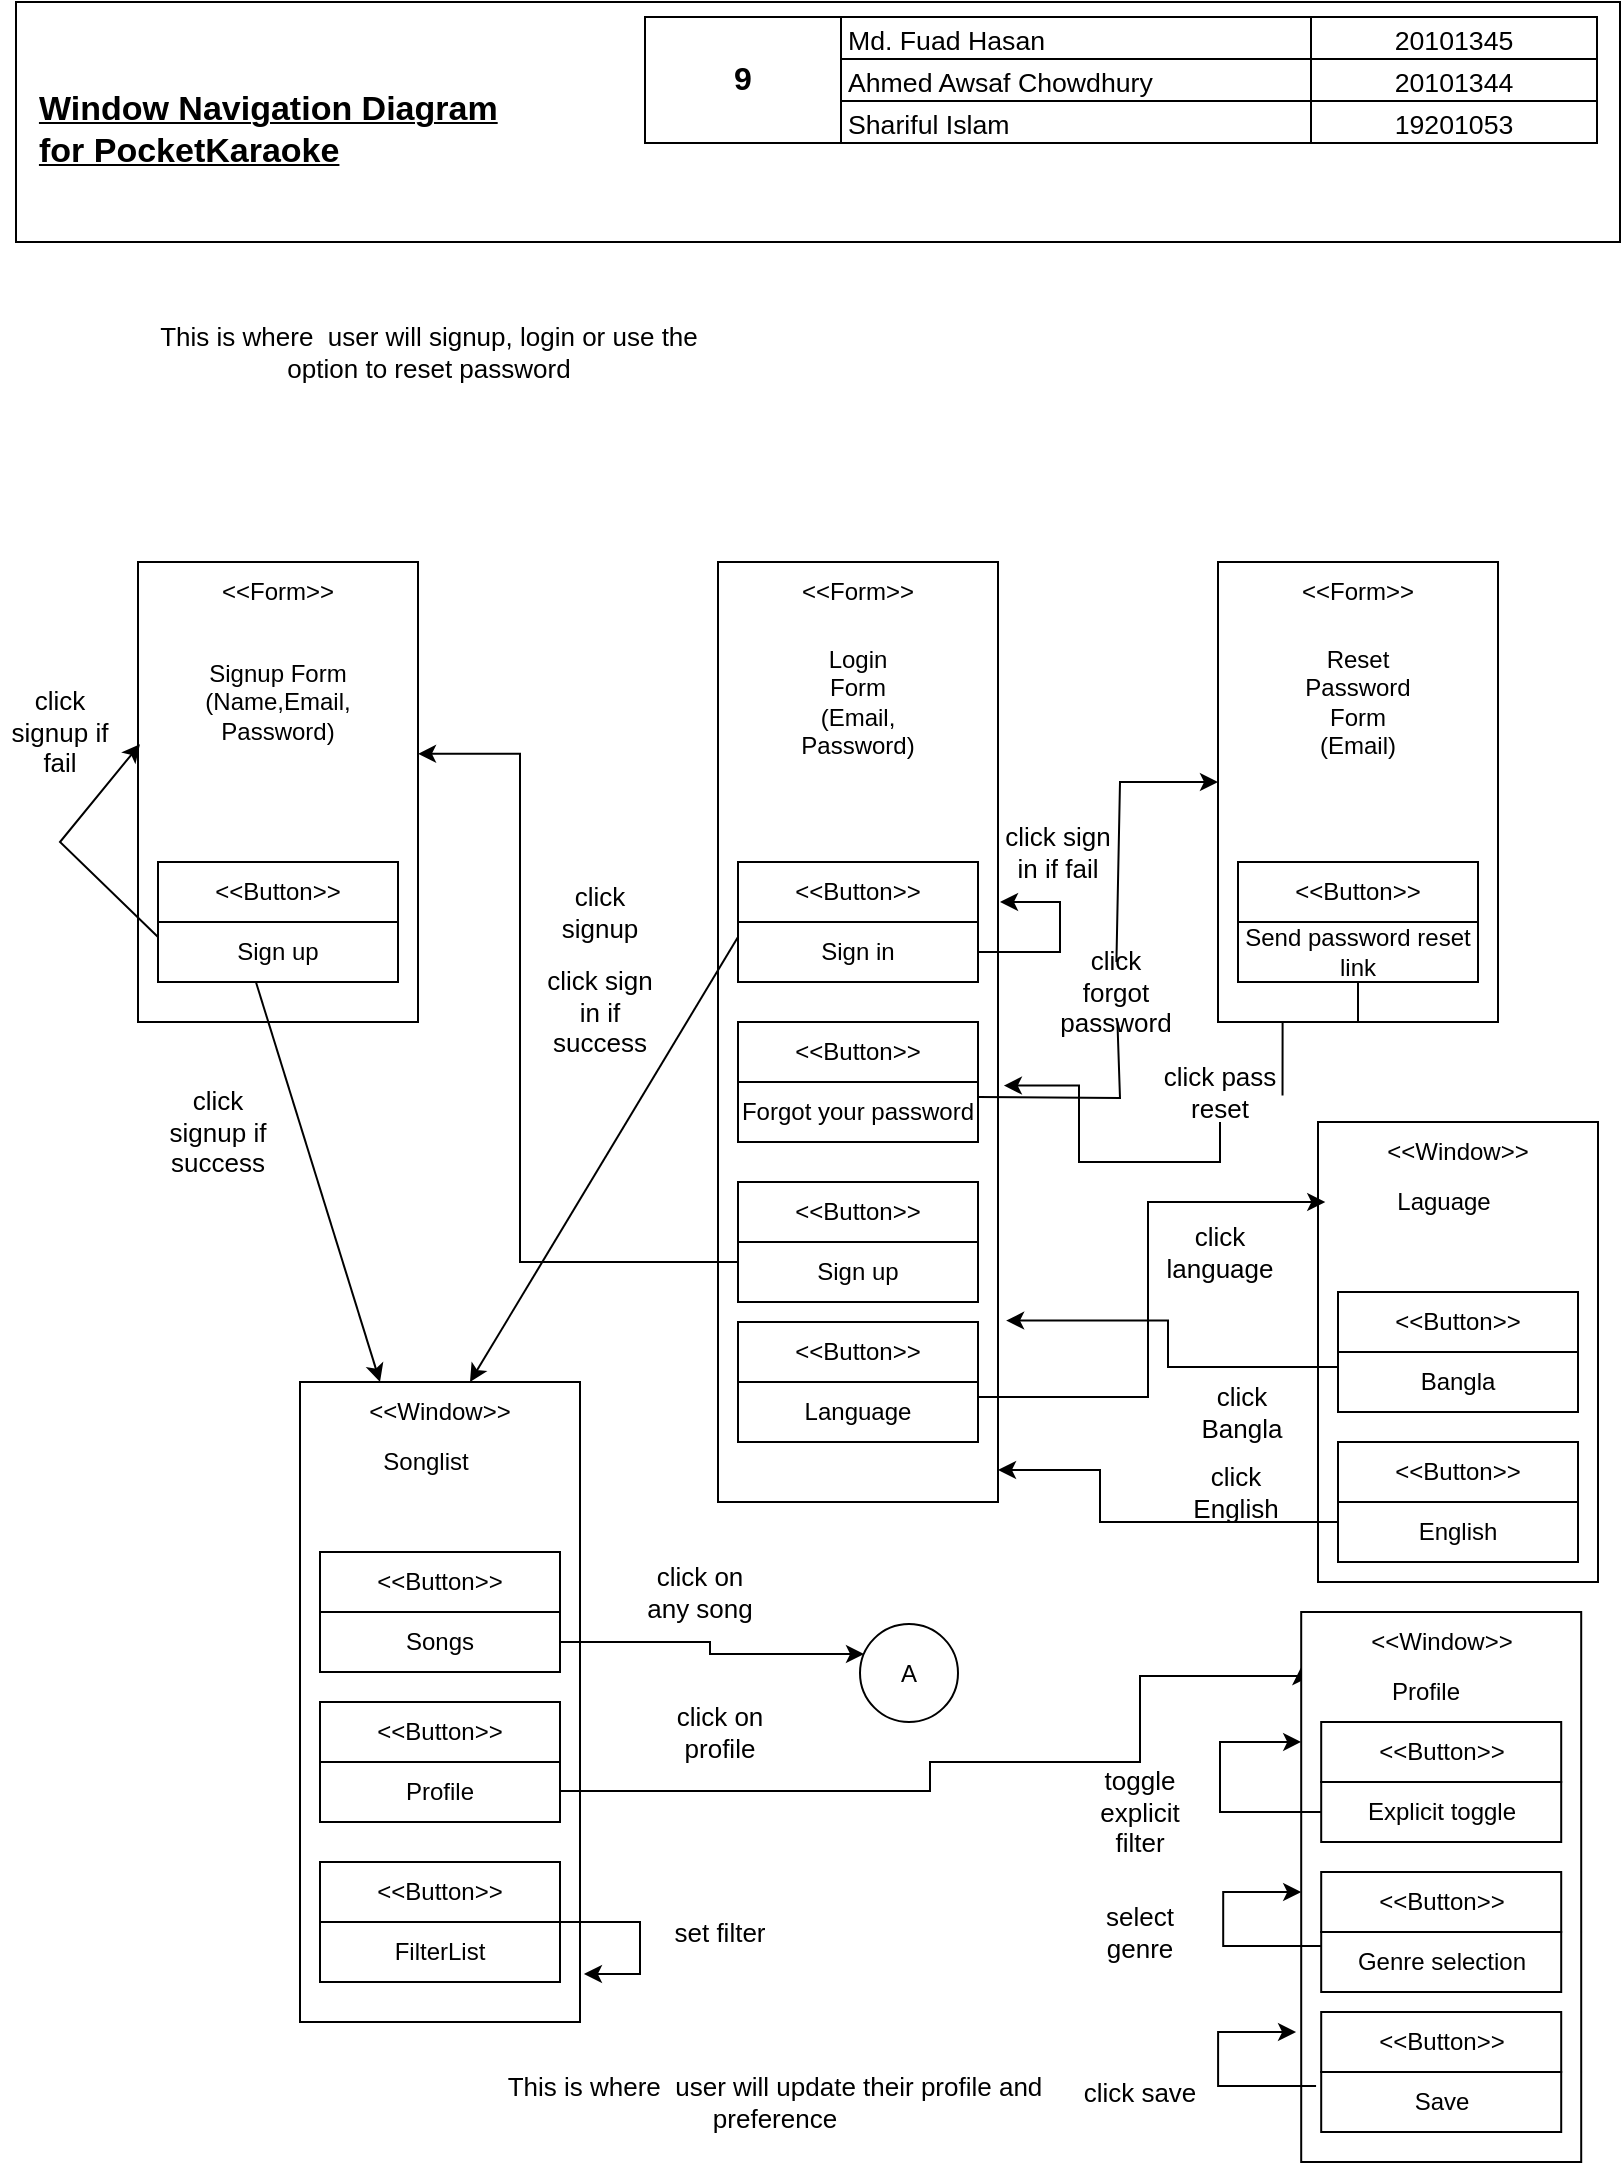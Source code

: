 <mxfile version="17.4.5" type="github" pages="2">
  <diagram id="owH88kbiLFVOIeeBzZcx" name="Page-1">
    <mxGraphModel dx="868" dy="482" grid="1" gridSize="10" guides="1" tooltips="1" connect="1" arrows="1" fold="1" page="1" pageScale="1" pageWidth="850" pageHeight="1100" math="0" shadow="0">
      <root>
        <mxCell id="0" />
        <mxCell id="1" parent="0" />
        <mxCell id="UJMOczX7DfV2FB-4b8eR-1" value="&lt;div align=&quot;left&quot;&gt;&lt;u&gt;&lt;b&gt;&lt;font style=&quot;font-size: 17px&quot;&gt;&lt;br&gt;&lt;/font&gt;&lt;/b&gt;&lt;/u&gt;&lt;/div&gt;&lt;div align=&quot;left&quot;&gt;&lt;u&gt;&lt;b&gt;&lt;font style=&quot;font-size: 17px&quot;&gt;&lt;br&gt;&lt;/font&gt;&lt;/b&gt;&lt;/u&gt;&lt;/div&gt;&lt;div align=&quot;left&quot;&gt;&lt;u&gt;&lt;b&gt;&lt;font style=&quot;font-size: 17px&quot;&gt;&lt;/font&gt;&lt;/b&gt;&lt;/u&gt;&lt;b&gt;&lt;font style=&quot;font-size: 17px&quot;&gt;&lt;span style=&quot;white-space: pre&quot;&gt;&lt;span style=&quot;white-space: pre&quot;&gt; &lt;/span&gt; &lt;/span&gt;&lt;/font&gt;&lt;/b&gt;&lt;u&gt;&lt;b&gt;&lt;font style=&quot;font-size: 17px&quot;&gt;Window Navigation Diagram&lt;/font&gt;&lt;/b&gt;&lt;/u&gt;&lt;/div&gt;&lt;div align=&quot;left&quot;&gt;&lt;u&gt;&lt;b&gt;&lt;font style=&quot;font-size: 17px&quot;&gt;&lt;/font&gt;&lt;/b&gt;&lt;/u&gt;&lt;b&gt;&lt;font style=&quot;font-size: 17px&quot;&gt;&lt;span style=&quot;white-space: pre&quot;&gt;&lt;span style=&quot;white-space: pre&quot;&gt; &lt;/span&gt; &lt;/span&gt;&lt;/font&gt;&lt;/b&gt;&lt;u&gt;&lt;b&gt;&lt;font style=&quot;font-size: 17px&quot;&gt;for PocketKaraoke&lt;/font&gt;&lt;/b&gt;&lt;/u&gt;&lt;/div&gt;&lt;div align=&quot;left&quot;&gt;&lt;br&gt;&lt;/div&gt;&lt;div align=&quot;left&quot;&gt;&lt;br&gt;&lt;/div&gt;&lt;div align=&quot;left&quot;&gt;&lt;br&gt;&lt;/div&gt;" style="rounded=0;whiteSpace=wrap;html=1;fontSize=9;fillColor=none;align=left;" parent="1" vertex="1">
          <mxGeometry x="8" y="10" width="802" height="120" as="geometry" />
        </mxCell>
        <mxCell id="UJMOczX7DfV2FB-4b8eR-2" value="&lt;table dir=&quot;ltr&quot; style=&quot;table-layout: fixed ; font-size: 10pt ; font-family: &amp;quot;arial&amp;quot; ; width: 0px ; border-collapse: collapse ; border: none&quot; cellspacing=&quot;0&quot; cellpadding=&quot;0&quot; border=&quot;1&quot;&gt;&lt;colgroup&gt;&lt;col width=&quot;98&quot;&gt;&lt;col width=&quot;235&quot;&gt;&lt;col width=&quot;143&quot;&gt;&lt;/colgroup&gt;&lt;tbody&gt;&lt;tr style=&quot;height: 21px&quot;&gt;&lt;td style=&quot;border-color: rgb(0, 0, 0); border-style: solid; border-width: 1px; overflow: hidden; padding: 0px 3px; vertical-align: middle; font-size: 12pt; font-weight: bold; overflow-wrap: break-word; text-align: center;&quot; rowspan=&quot;3&quot; colspan=&quot;1&quot;&gt;&lt;span&gt;&lt;div style=&quot;max-height: 63px&quot;&gt;9&lt;/div&gt;&lt;/span&gt;&lt;/td&gt;&lt;td style=&quot;border-top: 1px solid rgb(0, 0, 0); border-right: 1px solid rgb(0, 0, 0); border-bottom: 1px solid rgb(0, 0, 0); overflow: hidden; padding: 0px 3px; vertical-align: bottom; overflow-wrap: break-word;&quot;&gt;Md. Fuad Hasan&lt;/td&gt;&lt;td style=&quot;border-top: 1px solid rgb(0, 0, 0); border-right: 1px solid rgb(0, 0, 0); border-bottom: 1px solid rgb(0, 0, 0); overflow: hidden; padding: 0px 3px; vertical-align: bottom; overflow-wrap: break-word; text-align: center;&quot;&gt;20101345&lt;/td&gt;&lt;/tr&gt;&lt;tr style=&quot;height: 21px&quot;&gt;&lt;td style=&quot;border-right: 1px solid rgb(0, 0, 0); border-bottom: 1px solid rgb(0, 0, 0); overflow: hidden; padding: 0px 3px; vertical-align: bottom; overflow-wrap: break-word;&quot;&gt;Ahmed Awsaf Chowdhury&lt;/td&gt;&lt;td style=&quot;border-right: 1px solid rgb(0, 0, 0); border-bottom: 1px solid rgb(0, 0, 0); overflow: hidden; padding: 0px 3px; vertical-align: bottom; overflow-wrap: break-word; text-align: center;&quot;&gt;20101344&lt;/td&gt;&lt;/tr&gt;&lt;tr style=&quot;height: 21px&quot;&gt;&lt;td style=&quot;border-right: 1px solid rgb(0, 0, 0); border-bottom: 1px solid rgb(0, 0, 0); overflow: hidden; padding: 0px 3px; vertical-align: bottom; overflow-wrap: break-word;&quot;&gt;Shariful Islam&lt;/td&gt;&lt;td style=&quot;border-right: 1px solid rgb(0, 0, 0); border-bottom: 1px solid rgb(0, 0, 0); overflow: hidden; padding: 0px 3px; vertical-align: bottom; overflow-wrap: break-word; text-align: center;&quot;&gt;19201053&lt;/td&gt;&lt;/tr&gt;&lt;/tbody&gt;&lt;/table&gt;" style="text;whiteSpace=wrap;html=1;" parent="1" vertex="1">
          <mxGeometry x="320.0" y="10" width="476.43" height="80" as="geometry" />
        </mxCell>
        <mxCell id="ohhDE87T0RinIK9Tm88y-26" value="" style="rounded=0;whiteSpace=wrap;html=1;" vertex="1" parent="1">
          <mxGeometry x="359" y="290" width="140" height="470" as="geometry" />
        </mxCell>
        <mxCell id="ohhDE87T0RinIK9Tm88y-25" style="edgeStyle=orthogonalEdgeStyle;rounded=0;orthogonalLoop=1;jettySize=auto;html=1;exitX=0;exitY=0.25;exitDx=0;exitDy=0;entryX=1;entryY=0.417;entryDx=0;entryDy=0;entryPerimeter=0;" edge="1" parent="1" source="ohhDE87T0RinIK9Tm88y-34" target="ohhDE87T0RinIK9Tm88y-35">
          <mxGeometry relative="1" as="geometry">
            <Array as="points">
              <mxPoint x="369" y="640" />
              <mxPoint x="260" y="640" />
              <mxPoint x="260" y="386" />
            </Array>
          </mxGeometry>
        </mxCell>
        <mxCell id="ohhDE87T0RinIK9Tm88y-27" value="&amp;lt;&amp;lt;Form&amp;gt;&amp;gt;" style="text;html=1;strokeColor=none;fillColor=none;align=center;verticalAlign=middle;whiteSpace=wrap;rounded=0;" vertex="1" parent="1">
          <mxGeometry x="399" y="290" width="60" height="30" as="geometry" />
        </mxCell>
        <mxCell id="ohhDE87T0RinIK9Tm88y-28" value="&amp;lt;&amp;lt;Button&amp;gt;&amp;gt;" style="rounded=0;whiteSpace=wrap;html=1;" vertex="1" parent="1">
          <mxGeometry x="369" y="440" width="120" height="30" as="geometry" />
        </mxCell>
        <mxCell id="ohhDE87T0RinIK9Tm88y-29" value="Sign in" style="rounded=0;whiteSpace=wrap;html=1;" vertex="1" parent="1">
          <mxGeometry x="369" y="470" width="120" height="30" as="geometry" />
        </mxCell>
        <mxCell id="ohhDE87T0RinIK9Tm88y-30" value="&amp;lt;&amp;lt;Button&amp;gt;&amp;gt;" style="rounded=0;whiteSpace=wrap;html=1;" vertex="1" parent="1">
          <mxGeometry x="369" y="520" width="120" height="30" as="geometry" />
        </mxCell>
        <mxCell id="ohhDE87T0RinIK9Tm88y-31" value="Forgot your password" style="rounded=0;whiteSpace=wrap;html=1;" vertex="1" parent="1">
          <mxGeometry x="369" y="550" width="120" height="30" as="geometry" />
        </mxCell>
        <mxCell id="ohhDE87T0RinIK9Tm88y-32" value="&lt;div&gt;Login Form&lt;/div&gt;&lt;div&gt;(Email, Password)&lt;br&gt;&lt;/div&gt;" style="text;html=1;strokeColor=none;fillColor=none;align=center;verticalAlign=middle;whiteSpace=wrap;rounded=0;" vertex="1" parent="1">
          <mxGeometry x="399" y="330" width="60" height="60" as="geometry" />
        </mxCell>
        <mxCell id="ohhDE87T0RinIK9Tm88y-33" value="&amp;lt;&amp;lt;Button&amp;gt;&amp;gt;" style="rounded=0;whiteSpace=wrap;html=1;" vertex="1" parent="1">
          <mxGeometry x="369" y="600" width="120" height="30" as="geometry" />
        </mxCell>
        <mxCell id="ohhDE87T0RinIK9Tm88y-34" value="Sign up" style="rounded=0;whiteSpace=wrap;html=1;" vertex="1" parent="1">
          <mxGeometry x="369" y="630" width="120" height="30" as="geometry" />
        </mxCell>
        <mxCell id="ohhDE87T0RinIK9Tm88y-35" value="" style="rounded=0;whiteSpace=wrap;html=1;" vertex="1" parent="1">
          <mxGeometry x="69" y="290" width="140" height="230" as="geometry" />
        </mxCell>
        <mxCell id="ohhDE87T0RinIK9Tm88y-36" value="&amp;lt;&amp;lt;Form&amp;gt;&amp;gt;" style="text;html=1;strokeColor=none;fillColor=none;align=center;verticalAlign=middle;whiteSpace=wrap;rounded=0;" vertex="1" parent="1">
          <mxGeometry x="109" y="290" width="60" height="30" as="geometry" />
        </mxCell>
        <mxCell id="ohhDE87T0RinIK9Tm88y-37" value="&amp;lt;&amp;lt;Button&amp;gt;&amp;gt;" style="rounded=0;whiteSpace=wrap;html=1;" vertex="1" parent="1">
          <mxGeometry x="79" y="440" width="120" height="30" as="geometry" />
        </mxCell>
        <mxCell id="ohhDE87T0RinIK9Tm88y-38" value="Sign up" style="rounded=0;whiteSpace=wrap;html=1;" vertex="1" parent="1">
          <mxGeometry x="79" y="470" width="120" height="30" as="geometry" />
        </mxCell>
        <mxCell id="ohhDE87T0RinIK9Tm88y-39" value="&lt;div&gt;Signup Form&lt;/div&gt;&lt;div&gt;(Name,Email, Password)&lt;br&gt;&lt;/div&gt;" style="text;html=1;strokeColor=none;fillColor=none;align=center;verticalAlign=middle;whiteSpace=wrap;rounded=0;" vertex="1" parent="1">
          <mxGeometry x="109" y="330" width="60" height="60" as="geometry" />
        </mxCell>
        <mxCell id="ohhDE87T0RinIK9Tm88y-43" value="" style="rounded=0;whiteSpace=wrap;html=1;" vertex="1" parent="1">
          <mxGeometry x="609" y="290" width="140" height="230" as="geometry" />
        </mxCell>
        <mxCell id="ohhDE87T0RinIK9Tm88y-44" value="&amp;lt;&amp;lt;Form&amp;gt;&amp;gt;" style="text;html=1;strokeColor=none;fillColor=none;align=center;verticalAlign=middle;whiteSpace=wrap;rounded=0;" vertex="1" parent="1">
          <mxGeometry x="649" y="290" width="60" height="30" as="geometry" />
        </mxCell>
        <mxCell id="ohhDE87T0RinIK9Tm88y-45" value="&amp;lt;&amp;lt;Button&amp;gt;&amp;gt;" style="rounded=0;whiteSpace=wrap;html=1;" vertex="1" parent="1">
          <mxGeometry x="619" y="440" width="120" height="30" as="geometry" />
        </mxCell>
        <mxCell id="ohhDE87T0RinIK9Tm88y-46" value="Send password reset link" style="rounded=0;whiteSpace=wrap;html=1;" vertex="1" parent="1">
          <mxGeometry x="619" y="470" width="120" height="30" as="geometry" />
        </mxCell>
        <mxCell id="ohhDE87T0RinIK9Tm88y-47" value="&lt;div&gt;Reset Password Form&lt;/div&gt;&lt;div&gt;(Email)&lt;br&gt;&lt;/div&gt;" style="text;html=1;strokeColor=none;fillColor=none;align=center;verticalAlign=middle;whiteSpace=wrap;rounded=0;" vertex="1" parent="1">
          <mxGeometry x="649" y="330" width="60" height="60" as="geometry" />
        </mxCell>
        <mxCell id="ohhDE87T0RinIK9Tm88y-48" value="" style="endArrow=classic;html=1;rounded=0;exitX=0.5;exitY=0;exitDx=0;exitDy=0;startArrow=none;" edge="1" parent="1" source="ohhDE87T0RinIK9Tm88y-99">
          <mxGeometry width="50" height="50" relative="1" as="geometry">
            <mxPoint x="490" y="480" as="sourcePoint" />
            <mxPoint x="609" y="400" as="targetPoint" />
            <Array as="points">
              <mxPoint x="560" y="400" />
            </Array>
          </mxGeometry>
        </mxCell>
        <mxCell id="ohhDE87T0RinIK9Tm88y-49" value="&amp;lt;&amp;lt;Button&amp;gt;&amp;gt;" style="rounded=0;whiteSpace=wrap;html=1;" vertex="1" parent="1">
          <mxGeometry x="369" y="670" width="120" height="30" as="geometry" />
        </mxCell>
        <mxCell id="ohhDE87T0RinIK9Tm88y-50" value="Language" style="rounded=0;whiteSpace=wrap;html=1;" vertex="1" parent="1">
          <mxGeometry x="369" y="700" width="120" height="30" as="geometry" />
        </mxCell>
        <mxCell id="ohhDE87T0RinIK9Tm88y-42" style="edgeStyle=orthogonalEdgeStyle;rounded=0;orthogonalLoop=1;jettySize=auto;html=1;exitX=0.5;exitY=1;exitDx=0;exitDy=0;entryX=1.021;entryY=0.557;entryDx=0;entryDy=0;entryPerimeter=0;startArrow=none;" edge="1" parent="1" source="ohhDE87T0RinIK9Tm88y-101" target="ohhDE87T0RinIK9Tm88y-26">
          <mxGeometry relative="1" as="geometry" />
        </mxCell>
        <mxCell id="ohhDE87T0RinIK9Tm88y-53" value="" style="rounded=0;whiteSpace=wrap;html=1;" vertex="1" parent="1">
          <mxGeometry x="659" y="570" width="140" height="230" as="geometry" />
        </mxCell>
        <mxCell id="ohhDE87T0RinIK9Tm88y-54" value="&amp;lt;&amp;lt;Window&amp;gt;&amp;gt;" style="text;html=1;strokeColor=none;fillColor=none;align=center;verticalAlign=middle;whiteSpace=wrap;rounded=0;" vertex="1" parent="1">
          <mxGeometry x="699" y="570" width="60" height="30" as="geometry" />
        </mxCell>
        <mxCell id="ohhDE87T0RinIK9Tm88y-55" value="&amp;lt;&amp;lt;Button&amp;gt;&amp;gt;" style="rounded=0;whiteSpace=wrap;html=1;" vertex="1" parent="1">
          <mxGeometry x="669" y="655" width="120" height="30" as="geometry" />
        </mxCell>
        <mxCell id="ohhDE87T0RinIK9Tm88y-56" value="Bangla" style="rounded=0;whiteSpace=wrap;html=1;" vertex="1" parent="1">
          <mxGeometry x="669" y="685" width="120" height="30" as="geometry" />
        </mxCell>
        <mxCell id="ohhDE87T0RinIK9Tm88y-57" value="&lt;div&gt;Laguage&lt;/div&gt;" style="text;html=1;strokeColor=none;fillColor=none;align=center;verticalAlign=middle;whiteSpace=wrap;rounded=0;" vertex="1" parent="1">
          <mxGeometry x="691.57" y="580" width="60" height="60" as="geometry" />
        </mxCell>
        <mxCell id="ohhDE87T0RinIK9Tm88y-58" style="edgeStyle=orthogonalEdgeStyle;rounded=0;orthogonalLoop=1;jettySize=auto;html=1;exitX=1;exitY=0.25;exitDx=0;exitDy=0;entryX=0.026;entryY=0.174;entryDx=0;entryDy=0;entryPerimeter=0;" edge="1" parent="1" source="ohhDE87T0RinIK9Tm88y-50" target="ohhDE87T0RinIK9Tm88y-53">
          <mxGeometry relative="1" as="geometry">
            <mxPoint x="689" y="510" as="sourcePoint" />
            <mxPoint x="511.94" y="600.78" as="targetPoint" />
          </mxGeometry>
        </mxCell>
        <mxCell id="ohhDE87T0RinIK9Tm88y-59" value="&amp;lt;&amp;lt;Button&amp;gt;&amp;gt;" style="rounded=0;whiteSpace=wrap;html=1;" vertex="1" parent="1">
          <mxGeometry x="669" y="730" width="120" height="30" as="geometry" />
        </mxCell>
        <mxCell id="ohhDE87T0RinIK9Tm88y-60" value="English" style="rounded=0;whiteSpace=wrap;html=1;" vertex="1" parent="1">
          <mxGeometry x="669" y="760" width="120" height="30" as="geometry" />
        </mxCell>
        <mxCell id="ohhDE87T0RinIK9Tm88y-61" style="edgeStyle=orthogonalEdgeStyle;rounded=0;orthogonalLoop=1;jettySize=auto;html=1;exitX=0;exitY=0.25;exitDx=0;exitDy=0;entryX=1.029;entryY=0.807;entryDx=0;entryDy=0;entryPerimeter=0;" edge="1" parent="1" source="ohhDE87T0RinIK9Tm88y-56" target="ohhDE87T0RinIK9Tm88y-26">
          <mxGeometry relative="1" as="geometry">
            <mxPoint x="550" y="867.48" as="sourcePoint" />
            <mxPoint x="721.07" y="820" as="targetPoint" />
          </mxGeometry>
        </mxCell>
        <mxCell id="ohhDE87T0RinIK9Tm88y-62" style="edgeStyle=orthogonalEdgeStyle;rounded=0;orthogonalLoop=1;jettySize=auto;html=1;exitX=0;exitY=0.25;exitDx=0;exitDy=0;" edge="1" parent="1" source="ohhDE87T0RinIK9Tm88y-60">
          <mxGeometry relative="1" as="geometry">
            <mxPoint x="676.43" y="752.5" as="sourcePoint" />
            <mxPoint x="499" y="744" as="targetPoint" />
            <Array as="points">
              <mxPoint x="669" y="770" />
              <mxPoint x="550" y="770" />
              <mxPoint x="550" y="744" />
            </Array>
          </mxGeometry>
        </mxCell>
        <mxCell id="ohhDE87T0RinIK9Tm88y-63" value="" style="rounded=0;whiteSpace=wrap;html=1;" vertex="1" parent="1">
          <mxGeometry x="150" y="700" width="140" height="320" as="geometry" />
        </mxCell>
        <mxCell id="ohhDE87T0RinIK9Tm88y-64" value="&amp;lt;&amp;lt;Window&amp;gt;&amp;gt;" style="text;html=1;strokeColor=none;fillColor=none;align=center;verticalAlign=middle;whiteSpace=wrap;rounded=0;" vertex="1" parent="1">
          <mxGeometry x="190" y="700" width="60" height="30" as="geometry" />
        </mxCell>
        <mxCell id="ohhDE87T0RinIK9Tm88y-65" value="&amp;lt;&amp;lt;Button&amp;gt;&amp;gt;" style="rounded=0;whiteSpace=wrap;html=1;" vertex="1" parent="1">
          <mxGeometry x="160" y="785" width="120" height="30" as="geometry" />
        </mxCell>
        <mxCell id="ohhDE87T0RinIK9Tm88y-66" value="Songs" style="rounded=0;whiteSpace=wrap;html=1;" vertex="1" parent="1">
          <mxGeometry x="160" y="815" width="120" height="30" as="geometry" />
        </mxCell>
        <mxCell id="ohhDE87T0RinIK9Tm88y-67" value="&lt;div&gt;Songlist&lt;/div&gt;" style="text;html=1;strokeColor=none;fillColor=none;align=center;verticalAlign=middle;whiteSpace=wrap;rounded=0;" vertex="1" parent="1">
          <mxGeometry x="182.57" y="710" width="60" height="60" as="geometry" />
        </mxCell>
        <mxCell id="ohhDE87T0RinIK9Tm88y-68" value="&amp;lt;&amp;lt;Button&amp;gt;&amp;gt;" style="rounded=0;whiteSpace=wrap;html=1;" vertex="1" parent="1">
          <mxGeometry x="160" y="860" width="120" height="30" as="geometry" />
        </mxCell>
        <mxCell id="ohhDE87T0RinIK9Tm88y-69" value="Profile" style="rounded=0;whiteSpace=wrap;html=1;" vertex="1" parent="1">
          <mxGeometry x="160" y="890" width="120" height="30" as="geometry" />
        </mxCell>
        <mxCell id="ohhDE87T0RinIK9Tm88y-70" value="&amp;lt;&amp;lt;Button&amp;gt;&amp;gt;" style="rounded=0;whiteSpace=wrap;html=1;" vertex="1" parent="1">
          <mxGeometry x="160" y="940" width="120" height="30" as="geometry" />
        </mxCell>
        <mxCell id="ohhDE87T0RinIK9Tm88y-71" value="FilterList" style="rounded=0;whiteSpace=wrap;html=1;" vertex="1" parent="1">
          <mxGeometry x="160" y="970" width="120" height="30" as="geometry" />
        </mxCell>
        <mxCell id="ohhDE87T0RinIK9Tm88y-72" style="edgeStyle=orthogonalEdgeStyle;rounded=0;orthogonalLoop=1;jettySize=auto;html=1;exitX=1;exitY=0;exitDx=0;exitDy=0;entryX=1.014;entryY=0.925;entryDx=0;entryDy=0;entryPerimeter=0;" edge="1" parent="1" source="ohhDE87T0RinIK9Tm88y-71" target="ohhDE87T0RinIK9Tm88y-63">
          <mxGeometry relative="1" as="geometry">
            <mxPoint x="676.43" y="827.5" as="sourcePoint" />
            <mxPoint x="400" y="970" as="targetPoint" />
            <Array as="points">
              <mxPoint x="320" y="970" />
              <mxPoint x="320" y="996" />
            </Array>
          </mxGeometry>
        </mxCell>
        <mxCell id="ohhDE87T0RinIK9Tm88y-73" style="edgeStyle=orthogonalEdgeStyle;rounded=0;orthogonalLoop=1;jettySize=auto;html=1;exitX=1;exitY=0.5;exitDx=0;exitDy=0;entryX=0.041;entryY=0.306;entryDx=0;entryDy=0;entryPerimeter=0;" edge="1" parent="1" source="ohhDE87T0RinIK9Tm88y-66" target="ohhDE87T0RinIK9Tm88y-74">
          <mxGeometry relative="1" as="geometry">
            <mxPoint x="510" y="894" as="sourcePoint" />
            <mxPoint x="480" y="840" as="targetPoint" />
          </mxGeometry>
        </mxCell>
        <mxCell id="ohhDE87T0RinIK9Tm88y-74" value="A" style="ellipse;whiteSpace=wrap;html=1;aspect=fixed;" vertex="1" parent="1">
          <mxGeometry x="430" y="821" width="49" height="49" as="geometry" />
        </mxCell>
        <mxCell id="ohhDE87T0RinIK9Tm88y-75" style="edgeStyle=orthogonalEdgeStyle;rounded=0;orthogonalLoop=1;jettySize=auto;html=1;exitX=1;exitY=0;exitDx=0;exitDy=0;entryX=0;entryY=0.1;entryDx=0;entryDy=0;entryPerimeter=0;" edge="1" parent="1" target="ohhDE87T0RinIK9Tm88y-76">
          <mxGeometry relative="1" as="geometry">
            <mxPoint x="280" y="904.5" as="sourcePoint" />
            <mxPoint x="400" y="904.5" as="targetPoint" />
            <Array as="points">
              <mxPoint x="465" y="905" />
              <mxPoint x="465" y="890" />
              <mxPoint x="570" y="890" />
              <mxPoint x="570" y="847" />
            </Array>
          </mxGeometry>
        </mxCell>
        <mxCell id="ohhDE87T0RinIK9Tm88y-76" value="" style="rounded=0;whiteSpace=wrap;html=1;" vertex="1" parent="1">
          <mxGeometry x="650.6" y="815" width="140" height="275" as="geometry" />
        </mxCell>
        <mxCell id="ohhDE87T0RinIK9Tm88y-77" value="&amp;lt;&amp;lt;Window&amp;gt;&amp;gt;" style="text;html=1;strokeColor=none;fillColor=none;align=center;verticalAlign=middle;whiteSpace=wrap;rounded=0;" vertex="1" parent="1">
          <mxGeometry x="690.6" y="815" width="60" height="30" as="geometry" />
        </mxCell>
        <mxCell id="ohhDE87T0RinIK9Tm88y-78" value="&amp;lt;&amp;lt;Button&amp;gt;&amp;gt;" style="rounded=0;whiteSpace=wrap;html=1;" vertex="1" parent="1">
          <mxGeometry x="660.6" y="870" width="120" height="30" as="geometry" />
        </mxCell>
        <mxCell id="ohhDE87T0RinIK9Tm88y-79" value="Explicit toggle" style="rounded=0;whiteSpace=wrap;html=1;" vertex="1" parent="1">
          <mxGeometry x="660.6" y="900" width="120" height="30" as="geometry" />
        </mxCell>
        <mxCell id="ohhDE87T0RinIK9Tm88y-80" value="&lt;div&gt;Profile&lt;/div&gt;" style="text;html=1;strokeColor=none;fillColor=none;align=center;verticalAlign=middle;whiteSpace=wrap;rounded=0;" vertex="1" parent="1">
          <mxGeometry x="683.17" y="825" width="60" height="60" as="geometry" />
        </mxCell>
        <mxCell id="ohhDE87T0RinIK9Tm88y-81" value="&amp;lt;&amp;lt;Button&amp;gt;&amp;gt;" style="rounded=0;whiteSpace=wrap;html=1;" vertex="1" parent="1">
          <mxGeometry x="660.6" y="945" width="120" height="30" as="geometry" />
        </mxCell>
        <mxCell id="ohhDE87T0RinIK9Tm88y-82" value="Genre selection" style="rounded=0;whiteSpace=wrap;html=1;" vertex="1" parent="1">
          <mxGeometry x="660.6" y="975" width="120" height="30" as="geometry" />
        </mxCell>
        <mxCell id="ohhDE87T0RinIK9Tm88y-83" value="&amp;lt;&amp;lt;Button&amp;gt;&amp;gt;" style="rounded=0;whiteSpace=wrap;html=1;" vertex="1" parent="1">
          <mxGeometry x="660.6" y="1015" width="120" height="30" as="geometry" />
        </mxCell>
        <mxCell id="ohhDE87T0RinIK9Tm88y-84" value="Save" style="rounded=0;whiteSpace=wrap;html=1;" vertex="1" parent="1">
          <mxGeometry x="660.6" y="1045" width="120" height="30" as="geometry" />
        </mxCell>
        <mxCell id="ohhDE87T0RinIK9Tm88y-85" style="edgeStyle=orthogonalEdgeStyle;rounded=0;orthogonalLoop=1;jettySize=auto;html=1;exitX=0;exitY=0.5;exitDx=0;exitDy=0;entryX=0;entryY=0.322;entryDx=0;entryDy=0;entryPerimeter=0;" edge="1" parent="1" source="ohhDE87T0RinIK9Tm88y-79">
          <mxGeometry relative="1" as="geometry">
            <mxPoint x="291.6" y="819.5" as="sourcePoint" />
            <mxPoint x="650.6" y="879.99" as="targetPoint" />
            <Array as="points">
              <mxPoint x="610" y="915" />
              <mxPoint x="610" y="880" />
            </Array>
          </mxGeometry>
        </mxCell>
        <mxCell id="ohhDE87T0RinIK9Tm88y-86" style="edgeStyle=orthogonalEdgeStyle;rounded=0;orthogonalLoop=1;jettySize=auto;html=1;exitX=0;exitY=0.5;exitDx=0;exitDy=0;entryX=0;entryY=0.322;entryDx=0;entryDy=0;entryPerimeter=0;" edge="1" parent="1">
          <mxGeometry relative="1" as="geometry">
            <mxPoint x="660.6" y="982" as="sourcePoint" />
            <mxPoint x="650.6" y="955.04" as="targetPoint" />
            <Array as="points">
              <mxPoint x="611.6" y="982" />
              <mxPoint x="611.6" y="955" />
            </Array>
          </mxGeometry>
        </mxCell>
        <mxCell id="ohhDE87T0RinIK9Tm88y-87" style="edgeStyle=orthogonalEdgeStyle;rounded=0;orthogonalLoop=1;jettySize=auto;html=1;exitX=0;exitY=0.5;exitDx=0;exitDy=0;entryX=0;entryY=0.322;entryDx=0;entryDy=0;entryPerimeter=0;" edge="1" parent="1">
          <mxGeometry relative="1" as="geometry">
            <mxPoint x="658.03" y="1052" as="sourcePoint" />
            <mxPoint x="648.03" y="1025.04" as="targetPoint" />
            <Array as="points">
              <mxPoint x="609.03" y="1052" />
              <mxPoint x="609.03" y="1025" />
            </Array>
          </mxGeometry>
        </mxCell>
        <mxCell id="ohhDE87T0RinIK9Tm88y-90" value="" style="endArrow=classic;html=1;rounded=0;exitX=0;exitY=0.25;exitDx=0;exitDy=0;entryX=0.75;entryY=0;entryDx=0;entryDy=0;" edge="1" parent="1" source="ohhDE87T0RinIK9Tm88y-29" target="ohhDE87T0RinIK9Tm88y-64">
          <mxGeometry width="50" height="50" relative="1" as="geometry">
            <mxPoint x="499" y="567.5" as="sourcePoint" />
            <mxPoint x="619" y="410" as="targetPoint" />
          </mxGeometry>
        </mxCell>
        <mxCell id="ohhDE87T0RinIK9Tm88y-91" value="" style="endArrow=classic;html=1;rounded=0;exitX=1;exitY=0.5;exitDx=0;exitDy=0;" edge="1" parent="1" source="ohhDE87T0RinIK9Tm88y-29">
          <mxGeometry width="50" height="50" relative="1" as="geometry">
            <mxPoint x="509" y="577.5" as="sourcePoint" />
            <mxPoint x="500" y="460" as="targetPoint" />
            <Array as="points">
              <mxPoint x="530" y="485" />
              <mxPoint x="530" y="460" />
            </Array>
          </mxGeometry>
        </mxCell>
        <mxCell id="ohhDE87T0RinIK9Tm88y-92" value="" style="endArrow=classic;html=1;rounded=0;exitX=0.408;exitY=1;exitDx=0;exitDy=0;entryX=0;entryY=0;entryDx=0;entryDy=0;exitPerimeter=0;" edge="1" parent="1" source="ohhDE87T0RinIK9Tm88y-38" target="ohhDE87T0RinIK9Tm88y-64">
          <mxGeometry width="50" height="50" relative="1" as="geometry">
            <mxPoint x="379" y="487.5" as="sourcePoint" />
            <mxPoint x="245" y="710" as="targetPoint" />
          </mxGeometry>
        </mxCell>
        <mxCell id="ohhDE87T0RinIK9Tm88y-93" value="click signup" style="text;html=1;strokeColor=none;fillColor=none;align=center;verticalAlign=middle;whiteSpace=wrap;rounded=0;fontSize=13;" vertex="1" parent="1">
          <mxGeometry x="270" y="450" width="60" height="30" as="geometry" />
        </mxCell>
        <mxCell id="ohhDE87T0RinIK9Tm88y-94" value="click signup if success" style="text;html=1;strokeColor=none;fillColor=none;align=center;verticalAlign=middle;whiteSpace=wrap;rounded=0;fontSize=13;" vertex="1" parent="1">
          <mxGeometry x="79" y="560" width="60" height="30" as="geometry" />
        </mxCell>
        <mxCell id="ohhDE87T0RinIK9Tm88y-95" value="" style="endArrow=classic;html=1;rounded=0;exitX=0;exitY=0.25;exitDx=0;exitDy=0;entryX=0.007;entryY=0.396;entryDx=0;entryDy=0;entryPerimeter=0;" edge="1" parent="1" source="ohhDE87T0RinIK9Tm88y-38" target="ohhDE87T0RinIK9Tm88y-35">
          <mxGeometry width="50" height="50" relative="1" as="geometry">
            <mxPoint x="137.96" y="510" as="sourcePoint" />
            <mxPoint x="200" y="710" as="targetPoint" />
            <Array as="points">
              <mxPoint x="30" y="430" />
            </Array>
          </mxGeometry>
        </mxCell>
        <mxCell id="ohhDE87T0RinIK9Tm88y-96" value="click signup if fail" style="text;html=1;strokeColor=none;fillColor=none;align=center;verticalAlign=middle;whiteSpace=wrap;rounded=0;fontSize=13;" vertex="1" parent="1">
          <mxGeometry y="360" width="60" height="30" as="geometry" />
        </mxCell>
        <mxCell id="ohhDE87T0RinIK9Tm88y-97" value="click sign in if success" style="text;html=1;strokeColor=none;fillColor=none;align=center;verticalAlign=middle;whiteSpace=wrap;rounded=0;fontSize=13;" vertex="1" parent="1">
          <mxGeometry x="270" y="500" width="60" height="30" as="geometry" />
        </mxCell>
        <mxCell id="ohhDE87T0RinIK9Tm88y-98" value="click sign in if fail" style="text;html=1;strokeColor=none;fillColor=none;align=center;verticalAlign=middle;whiteSpace=wrap;rounded=0;fontSize=13;" vertex="1" parent="1">
          <mxGeometry x="499" y="420" width="60" height="30" as="geometry" />
        </mxCell>
        <mxCell id="ohhDE87T0RinIK9Tm88y-99" value="click forgot password" style="text;html=1;strokeColor=none;fillColor=none;align=center;verticalAlign=middle;whiteSpace=wrap;rounded=0;fontSize=13;" vertex="1" parent="1">
          <mxGeometry x="528.21" y="490" width="60" height="30" as="geometry" />
        </mxCell>
        <mxCell id="ohhDE87T0RinIK9Tm88y-100" value="" style="endArrow=none;html=1;rounded=0;exitX=1;exitY=0.25;exitDx=0;exitDy=0;" edge="1" parent="1" source="ohhDE87T0RinIK9Tm88y-31" target="ohhDE87T0RinIK9Tm88y-99">
          <mxGeometry width="50" height="50" relative="1" as="geometry">
            <mxPoint x="489" y="557.5" as="sourcePoint" />
            <mxPoint x="609" y="400" as="targetPoint" />
            <Array as="points">
              <mxPoint x="560" y="558" />
            </Array>
          </mxGeometry>
        </mxCell>
        <mxCell id="ohhDE87T0RinIK9Tm88y-101" value="click pass reset" style="text;html=1;strokeColor=none;fillColor=none;align=center;verticalAlign=middle;whiteSpace=wrap;rounded=0;fontSize=13;" vertex="1" parent="1">
          <mxGeometry x="580" y="540" width="60" height="30" as="geometry" />
        </mxCell>
        <mxCell id="ohhDE87T0RinIK9Tm88y-102" value="" style="edgeStyle=orthogonalEdgeStyle;rounded=0;orthogonalLoop=1;jettySize=auto;html=1;exitX=0.5;exitY=1;exitDx=0;exitDy=0;entryX=1.021;entryY=0.557;entryDx=0;entryDy=0;entryPerimeter=0;endArrow=none;" edge="1" parent="1" source="ohhDE87T0RinIK9Tm88y-46" target="ohhDE87T0RinIK9Tm88y-101">
          <mxGeometry relative="1" as="geometry">
            <mxPoint x="679" y="500" as="sourcePoint" />
            <mxPoint x="501.94" y="551.79" as="targetPoint" />
          </mxGeometry>
        </mxCell>
        <mxCell id="ohhDE87T0RinIK9Tm88y-103" value="click language" style="text;html=1;strokeColor=none;fillColor=none;align=center;verticalAlign=middle;whiteSpace=wrap;rounded=0;fontSize=13;" vertex="1" parent="1">
          <mxGeometry x="580" y="620" width="60" height="30" as="geometry" />
        </mxCell>
        <mxCell id="ohhDE87T0RinIK9Tm88y-105" value="click on any song" style="text;html=1;strokeColor=none;fillColor=none;align=center;verticalAlign=middle;whiteSpace=wrap;rounded=0;fontSize=13;" vertex="1" parent="1">
          <mxGeometry x="320" y="790" width="60" height="30" as="geometry" />
        </mxCell>
        <mxCell id="0wEsxX-FGUgccfrczTZL-1" value="click on profile" style="text;html=1;strokeColor=none;fillColor=none;align=center;verticalAlign=middle;whiteSpace=wrap;rounded=0;fontSize=13;" vertex="1" parent="1">
          <mxGeometry x="330" y="860" width="60" height="30" as="geometry" />
        </mxCell>
        <mxCell id="0wEsxX-FGUgccfrczTZL-2" value="set filter" style="text;html=1;strokeColor=none;fillColor=none;align=center;verticalAlign=middle;whiteSpace=wrap;rounded=0;fontSize=13;" vertex="1" parent="1">
          <mxGeometry x="330" y="960" width="60" height="30" as="geometry" />
        </mxCell>
        <mxCell id="0wEsxX-FGUgccfrczTZL-3" value="toggle explicit filter" style="text;html=1;strokeColor=none;fillColor=none;align=center;verticalAlign=middle;whiteSpace=wrap;rounded=0;fontSize=13;" vertex="1" parent="1">
          <mxGeometry x="540" y="900" width="60" height="30" as="geometry" />
        </mxCell>
        <mxCell id="0wEsxX-FGUgccfrczTZL-4" value="select genre" style="text;html=1;strokeColor=none;fillColor=none;align=center;verticalAlign=middle;whiteSpace=wrap;rounded=0;fontSize=13;" vertex="1" parent="1">
          <mxGeometry x="540" y="960" width="60" height="30" as="geometry" />
        </mxCell>
        <mxCell id="0wEsxX-FGUgccfrczTZL-5" value="click save" style="text;html=1;strokeColor=none;fillColor=none;align=center;verticalAlign=middle;whiteSpace=wrap;rounded=0;fontSize=13;" vertex="1" parent="1">
          <mxGeometry x="540" y="1040" width="60" height="30" as="geometry" />
        </mxCell>
        <mxCell id="0wEsxX-FGUgccfrczTZL-6" value="click Bangla" style="text;html=1;strokeColor=none;fillColor=none;align=center;verticalAlign=middle;whiteSpace=wrap;rounded=0;fontSize=13;" vertex="1" parent="1">
          <mxGeometry x="590.6" y="700" width="60" height="30" as="geometry" />
        </mxCell>
        <mxCell id="0wEsxX-FGUgccfrczTZL-7" value="click English" style="text;html=1;strokeColor=none;fillColor=none;align=center;verticalAlign=middle;whiteSpace=wrap;rounded=0;fontSize=13;" vertex="1" parent="1">
          <mxGeometry x="588.21" y="740" width="60" height="30" as="geometry" />
        </mxCell>
        <mxCell id="kIgLjkbzQSGgk2S7y9AT-1" value="This is where&amp;nbsp; user will signup, login or use the option to reset password" style="text;html=1;strokeColor=none;fillColor=none;align=center;verticalAlign=middle;whiteSpace=wrap;rounded=0;fontSize=13;" vertex="1" parent="1">
          <mxGeometry x="70" y="170" width="289" height="30" as="geometry" />
        </mxCell>
        <mxCell id="kIgLjkbzQSGgk2S7y9AT-2" value="This is where&amp;nbsp; user will update their profile and preference" style="text;html=1;strokeColor=none;fillColor=none;align=center;verticalAlign=middle;whiteSpace=wrap;rounded=0;fontSize=13;" vertex="1" parent="1">
          <mxGeometry x="242.57" y="1045" width="289" height="30" as="geometry" />
        </mxCell>
      </root>
    </mxGraphModel>
  </diagram>
  <diagram id="yTDzXqVm4RIyxyTog45N" name="Page-2">
    <mxGraphModel dx="2170" dy="1205" grid="1" gridSize="10" guides="1" tooltips="1" connect="1" arrows="1" fold="1" page="1" pageScale="1" pageWidth="850" pageHeight="1100" math="0" shadow="0">
      <root>
        <mxCell id="0" />
        <mxCell id="1" parent="0" />
        <mxCell id="ifJcrgHHRRP8PeEXDCk2-1" value="" style="rounded=0;whiteSpace=wrap;html=1;" vertex="1" parent="1">
          <mxGeometry x="1523" y="560" width="140" height="385" as="geometry" />
        </mxCell>
        <mxCell id="ifJcrgHHRRP8PeEXDCk2-2" value="&amp;lt;&amp;lt;Window&amp;gt;&amp;gt;" style="text;html=1;strokeColor=none;fillColor=none;align=center;verticalAlign=middle;whiteSpace=wrap;rounded=0;" vertex="1" parent="1">
          <mxGeometry x="1563" y="570" width="60" height="30" as="geometry" />
        </mxCell>
        <mxCell id="ifJcrgHHRRP8PeEXDCk2-3" value="&amp;lt;&amp;lt;Button&amp;gt;&amp;gt;" style="rounded=0;whiteSpace=wrap;html=1;" vertex="1" parent="1">
          <mxGeometry x="1533" y="720" width="120" height="30" as="geometry" />
        </mxCell>
        <mxCell id="ifJcrgHHRRP8PeEXDCk2-4" value="History" style="rounded=0;whiteSpace=wrap;html=1;" vertex="1" parent="1">
          <mxGeometry x="1533" y="750" width="120" height="30" as="geometry" />
        </mxCell>
        <mxCell id="ifJcrgHHRRP8PeEXDCk2-5" value="&amp;lt;&amp;lt;Button&amp;gt;&amp;gt;" style="rounded=0;whiteSpace=wrap;html=1;" vertex="1" parent="1">
          <mxGeometry x="1533" y="800" width="120" height="30" as="geometry" />
        </mxCell>
        <mxCell id="ifJcrgHHRRP8PeEXDCk2-6" value="Record" style="rounded=0;whiteSpace=wrap;html=1;" vertex="1" parent="1">
          <mxGeometry x="1533" y="830" width="120" height="30" as="geometry" />
        </mxCell>
        <mxCell id="ifJcrgHHRRP8PeEXDCk2-7" value="&amp;lt;&amp;lt;Button&amp;gt;&amp;gt;" style="rounded=0;whiteSpace=wrap;html=1;" vertex="1" parent="1">
          <mxGeometry x="1533" y="880" width="120" height="30" as="geometry" />
        </mxCell>
        <mxCell id="ifJcrgHHRRP8PeEXDCk2-8" value="Play" style="rounded=0;whiteSpace=wrap;html=1;" vertex="1" parent="1">
          <mxGeometry x="1533" y="910" width="120" height="30" as="geometry" />
        </mxCell>
        <mxCell id="ifJcrgHHRRP8PeEXDCk2-9" value="&amp;lt;&amp;lt;Button&amp;gt;&amp;gt;" style="rounded=0;whiteSpace=wrap;html=1;" vertex="1" parent="1">
          <mxGeometry x="1533" y="640" width="120" height="30" as="geometry" />
        </mxCell>
        <mxCell id="ifJcrgHHRRP8PeEXDCk2-10" value="Join tournament" style="rounded=0;whiteSpace=wrap;html=1;" vertex="1" parent="1">
          <mxGeometry x="1533" y="670" width="120" height="30" as="geometry" />
        </mxCell>
        <mxCell id="ifJcrgHHRRP8PeEXDCk2-11" style="edgeStyle=orthogonalEdgeStyle;rounded=0;orthogonalLoop=1;jettySize=auto;html=1;exitX=0;exitY=0.5;exitDx=0;exitDy=0;" edge="1" parent="1" source="ifJcrgHHRRP8PeEXDCk2-12">
          <mxGeometry relative="1" as="geometry">
            <mxPoint x="1833" y="670" as="targetPoint" />
          </mxGeometry>
        </mxCell>
        <mxCell id="ifJcrgHHRRP8PeEXDCk2-12" value="" style="rounded=0;whiteSpace=wrap;html=1;" vertex="1" parent="1">
          <mxGeometry x="1833" y="560" width="140" height="210" as="geometry" />
        </mxCell>
        <mxCell id="ifJcrgHHRRP8PeEXDCk2-13" value="&amp;lt;&amp;lt;Window&amp;gt;&amp;gt;" style="text;html=1;strokeColor=none;fillColor=none;align=center;verticalAlign=middle;whiteSpace=wrap;rounded=0;" vertex="1" parent="1">
          <mxGeometry x="1873" y="570" width="60" height="30" as="geometry" />
        </mxCell>
        <mxCell id="ifJcrgHHRRP8PeEXDCk2-14" value="&amp;lt;&amp;lt;Button&amp;gt;&amp;gt;" style="rounded=0;whiteSpace=wrap;html=1;" vertex="1" parent="1">
          <mxGeometry x="1843" y="690" width="120" height="30" as="geometry" />
        </mxCell>
        <mxCell id="ifJcrgHHRRP8PeEXDCk2-15" value="Join Tournament" style="rounded=0;whiteSpace=wrap;html=1;" vertex="1" parent="1">
          <mxGeometry x="1843" y="720" width="120" height="30" as="geometry" />
        </mxCell>
        <mxCell id="ifJcrgHHRRP8PeEXDCk2-16" value="&amp;lt;&amp;lt;Button&amp;gt;&amp;gt;" style="rounded=0;whiteSpace=wrap;html=1;" vertex="1" parent="1">
          <mxGeometry x="1843" y="610" width="120" height="30" as="geometry" />
        </mxCell>
        <mxCell id="ifJcrgHHRRP8PeEXDCk2-17" value="Enter Tournament id" style="rounded=0;whiteSpace=wrap;html=1;" vertex="1" parent="1">
          <mxGeometry x="1843" y="640" width="120" height="30" as="geometry" />
        </mxCell>
        <mxCell id="ifJcrgHHRRP8PeEXDCk2-18" value="" style="rounded=0;whiteSpace=wrap;html=1;" vertex="1" parent="1">
          <mxGeometry x="1833" y="850" width="140" height="210" as="geometry" />
        </mxCell>
        <mxCell id="ifJcrgHHRRP8PeEXDCk2-19" value="&amp;lt;&amp;lt;Window&amp;gt;&amp;gt;" style="text;html=1;strokeColor=none;fillColor=none;align=center;verticalAlign=middle;whiteSpace=wrap;rounded=0;" vertex="1" parent="1">
          <mxGeometry x="1873" y="860" width="60" height="30" as="geometry" />
        </mxCell>
        <mxCell id="ifJcrgHHRRP8PeEXDCk2-20" value="&amp;lt;&amp;lt;Button&amp;gt;&amp;gt;" style="rounded=0;whiteSpace=wrap;html=1;" vertex="1" parent="1">
          <mxGeometry x="1843" y="980" width="120" height="30" as="geometry" />
        </mxCell>
        <mxCell id="ifJcrgHHRRP8PeEXDCk2-21" value="Show regional Tournament History" style="rounded=0;whiteSpace=wrap;html=1;" vertex="1" parent="1">
          <mxGeometry x="1843" y="1010" width="120" height="30" as="geometry" />
        </mxCell>
        <mxCell id="ifJcrgHHRRP8PeEXDCk2-22" value="&amp;lt;&amp;lt;Button&amp;gt;&amp;gt;" style="rounded=0;whiteSpace=wrap;html=1;" vertex="1" parent="1">
          <mxGeometry x="1843" y="900" width="120" height="30" as="geometry" />
        </mxCell>
        <mxCell id="ifJcrgHHRRP8PeEXDCk2-23" value="Show local tournament History" style="rounded=0;whiteSpace=wrap;html=1;" vertex="1" parent="1">
          <mxGeometry x="1843" y="930" width="120" height="30" as="geometry" />
        </mxCell>
        <mxCell id="ifJcrgHHRRP8PeEXDCk2-24" value="" style="rounded=0;whiteSpace=wrap;html=1;" vertex="1" parent="1">
          <mxGeometry x="1243" y="570" width="140" height="290" as="geometry" />
        </mxCell>
        <mxCell id="ifJcrgHHRRP8PeEXDCk2-25" value="&amp;lt;&amp;lt;Window&amp;gt;&amp;gt;" style="text;html=1;strokeColor=none;fillColor=none;align=center;verticalAlign=middle;whiteSpace=wrap;rounded=0;" vertex="1" parent="1">
          <mxGeometry x="1283" y="580" width="60" height="30" as="geometry" />
        </mxCell>
        <mxCell id="ifJcrgHHRRP8PeEXDCk2-26" value="&amp;lt;&amp;lt;Button&amp;gt;&amp;gt;" style="rounded=0;whiteSpace=wrap;html=1;" vertex="1" parent="1">
          <mxGeometry x="1253" y="700" width="120" height="30" as="geometry" />
        </mxCell>
        <mxCell id="ifJcrgHHRRP8PeEXDCk2-27" value="Stop Recording" style="rounded=0;whiteSpace=wrap;html=1;" vertex="1" parent="1">
          <mxGeometry x="1253" y="730" width="120" height="30" as="geometry" />
        </mxCell>
        <mxCell id="ifJcrgHHRRP8PeEXDCk2-28" value="&amp;lt;&amp;lt;Button&amp;gt;&amp;gt;" style="rounded=0;whiteSpace=wrap;html=1;" vertex="1" parent="1">
          <mxGeometry x="1253" y="620" width="120" height="30" as="geometry" />
        </mxCell>
        <mxCell id="ifJcrgHHRRP8PeEXDCk2-29" value="Start Recording" style="rounded=0;whiteSpace=wrap;html=1;" vertex="1" parent="1">
          <mxGeometry x="1253" y="650" width="120" height="30" as="geometry" />
        </mxCell>
        <mxCell id="ifJcrgHHRRP8PeEXDCk2-30" value="" style="rounded=0;whiteSpace=wrap;html=1;" vertex="1" parent="1">
          <mxGeometry x="1243" y="910" width="140" height="110" as="geometry" />
        </mxCell>
        <mxCell id="ifJcrgHHRRP8PeEXDCk2-31" value="&amp;lt;&amp;lt;Window&amp;gt;&amp;gt;" style="text;html=1;strokeColor=none;fillColor=none;align=center;verticalAlign=middle;whiteSpace=wrap;rounded=0;" vertex="1" parent="1">
          <mxGeometry x="1283" y="920" width="60" height="30" as="geometry" />
        </mxCell>
        <mxCell id="ifJcrgHHRRP8PeEXDCk2-32" value="&amp;lt;&amp;lt;Button&amp;gt;&amp;gt;" style="rounded=0;whiteSpace=wrap;html=1;" vertex="1" parent="1">
          <mxGeometry x="1253" y="960" width="120" height="30" as="geometry" />
        </mxCell>
        <mxCell id="ifJcrgHHRRP8PeEXDCk2-33" value="Show Tournament History" style="rounded=0;whiteSpace=wrap;html=1;" vertex="1" parent="1">
          <mxGeometry x="1253" y="990" width="120" height="30" as="geometry" />
        </mxCell>
        <mxCell id="ifJcrgHHRRP8PeEXDCk2-34" value="" style="rounded=0;whiteSpace=wrap;html=1;" vertex="1" parent="1">
          <mxGeometry x="1243" y="890" width="140" height="130" as="geometry" />
        </mxCell>
        <mxCell id="ifJcrgHHRRP8PeEXDCk2-35" value="&amp;lt;&amp;lt;Window&amp;gt;&amp;gt;" style="text;html=1;strokeColor=none;fillColor=none;align=center;verticalAlign=middle;whiteSpace=wrap;rounded=0;" vertex="1" parent="1">
          <mxGeometry x="1283" y="900" width="60" height="30" as="geometry" />
        </mxCell>
        <mxCell id="ifJcrgHHRRP8PeEXDCk2-36" value="&amp;lt;&amp;lt;Button&amp;gt;&amp;gt;" style="rounded=0;whiteSpace=wrap;html=1;" vertex="1" parent="1">
          <mxGeometry x="1253" y="940" width="120" height="30" as="geometry" />
        </mxCell>
        <mxCell id="ifJcrgHHRRP8PeEXDCk2-37" value="Select audio to play" style="rounded=0;whiteSpace=wrap;html=1;" vertex="1" parent="1">
          <mxGeometry x="1253" y="970" width="120" height="30" as="geometry" />
        </mxCell>
        <mxCell id="ifJcrgHHRRP8PeEXDCk2-38" value="&amp;lt;&amp;lt;Button&amp;gt;&amp;gt;" style="rounded=0;whiteSpace=wrap;html=1;" vertex="1" parent="1">
          <mxGeometry x="1253" y="785" width="120" height="30" as="geometry" />
        </mxCell>
        <mxCell id="ifJcrgHHRRP8PeEXDCk2-39" value="Save" style="rounded=0;whiteSpace=wrap;html=1;" vertex="1" parent="1">
          <mxGeometry x="1253" y="815" width="120" height="30" as="geometry" />
        </mxCell>
        <mxCell id="ifJcrgHHRRP8PeEXDCk2-40" value="" style="endArrow=classic;html=1;rounded=0;exitX=1.01;exitY=0.279;exitDx=0;exitDy=0;exitPerimeter=0;entryX=0;entryY=0.5;entryDx=0;entryDy=0;" edge="1" parent="1" source="ifJcrgHHRRP8PeEXDCk2-1" target="ifJcrgHHRRP8PeEXDCk2-12">
          <mxGeometry width="50" height="50" relative="1" as="geometry">
            <mxPoint x="1723" y="690" as="sourcePoint" />
            <mxPoint x="1773" y="640" as="targetPoint" />
          </mxGeometry>
        </mxCell>
        <mxCell id="ifJcrgHHRRP8PeEXDCk2-41" value="" style="endArrow=classic;html=1;rounded=0;entryX=0;entryY=0.5;entryDx=0;entryDy=0;exitX=1.031;exitY=0.479;exitDx=0;exitDy=0;exitPerimeter=0;" edge="1" parent="1" source="ifJcrgHHRRP8PeEXDCk2-1" target="ifJcrgHHRRP8PeEXDCk2-18">
          <mxGeometry width="50" height="50" relative="1" as="geometry">
            <mxPoint x="1773" y="960" as="sourcePoint" />
            <mxPoint x="1763" y="810" as="targetPoint" />
            <Array as="points">
              <mxPoint x="1753" y="744" />
              <mxPoint x="1753" y="955" />
            </Array>
          </mxGeometry>
        </mxCell>
        <mxCell id="ifJcrgHHRRP8PeEXDCk2-42" value="" style="endArrow=classic;html=1;rounded=0;entryX=1;entryY=0.5;entryDx=0;entryDy=0;exitX=0;exitY=0.701;exitDx=0;exitDy=0;exitPerimeter=0;" edge="1" parent="1" source="ifJcrgHHRRP8PeEXDCk2-1" target="ifJcrgHHRRP8PeEXDCk2-24">
          <mxGeometry width="50" height="50" relative="1" as="geometry">
            <mxPoint x="1438" y="815" as="sourcePoint" />
            <mxPoint x="1433" y="720" as="targetPoint" />
            <Array as="points">
              <mxPoint x="1473" y="830" />
              <mxPoint x="1473" y="715" />
            </Array>
          </mxGeometry>
        </mxCell>
        <mxCell id="ifJcrgHHRRP8PeEXDCk2-43" value="" style="endArrow=classic;html=1;rounded=0;entryX=1.031;entryY=0.585;entryDx=0;entryDy=0;entryPerimeter=0;exitX=0;exitY=0.909;exitDx=0;exitDy=0;exitPerimeter=0;" edge="1" parent="1" source="ifJcrgHHRRP8PeEXDCk2-1" target="ifJcrgHHRRP8PeEXDCk2-34">
          <mxGeometry width="50" height="50" relative="1" as="geometry">
            <mxPoint x="1443" y="960" as="sourcePoint" />
            <mxPoint x="1493" y="910" as="targetPoint" />
            <Array as="points">
              <mxPoint x="1453" y="910" />
              <mxPoint x="1453" y="966" />
            </Array>
          </mxGeometry>
        </mxCell>
        <mxCell id="ifJcrgHHRRP8PeEXDCk2-44" value="Click play" style="text;html=1;strokeColor=none;fillColor=none;align=center;verticalAlign=middle;whiteSpace=wrap;rounded=0;" vertex="1" parent="1">
          <mxGeometry x="1453" y="870" width="60" height="30" as="geometry" />
        </mxCell>
        <mxCell id="ifJcrgHHRRP8PeEXDCk2-45" value="Click record" style="text;html=1;strokeColor=none;fillColor=none;align=center;verticalAlign=middle;whiteSpace=wrap;rounded=0;" vertex="1" parent="1">
          <mxGeometry x="1413" y="690" width="60" height="30" as="geometry" />
        </mxCell>
        <mxCell id="ifJcrgHHRRP8PeEXDCk2-46" value="Click History" style="text;html=1;strokeColor=none;fillColor=none;align=center;verticalAlign=middle;whiteSpace=wrap;rounded=0;" vertex="1" parent="1">
          <mxGeometry x="1693" y="710" width="60" height="30" as="geometry" />
        </mxCell>
        <mxCell id="ifJcrgHHRRP8PeEXDCk2-47" value="Click Join tournament" style="text;html=1;strokeColor=none;fillColor=none;align=center;verticalAlign=middle;whiteSpace=wrap;rounded=0;" vertex="1" parent="1">
          <mxGeometry x="1723" y="640" width="60" height="30" as="geometry" />
        </mxCell>
        <mxCell id="ifJcrgHHRRP8PeEXDCk2-48" value="" style="rounded=0;whiteSpace=wrap;html=1;" vertex="1" parent="1">
          <mxGeometry x="940" y="1220" width="140" height="475" as="geometry" />
        </mxCell>
        <mxCell id="ifJcrgHHRRP8PeEXDCk2-49" value="&amp;lt;&amp;lt;Window&amp;gt;&amp;gt;" style="text;html=1;strokeColor=none;fillColor=none;align=center;verticalAlign=middle;whiteSpace=wrap;rounded=0;" vertex="1" parent="1">
          <mxGeometry x="980" y="1230" width="60" height="30" as="geometry" />
        </mxCell>
        <mxCell id="ifJcrgHHRRP8PeEXDCk2-50" value="&amp;lt;&amp;lt;Button&amp;gt;&amp;gt;" style="rounded=0;whiteSpace=wrap;html=1;" vertex="1" parent="1">
          <mxGeometry x="950" y="1380" width="120" height="30" as="geometry" />
        </mxCell>
        <mxCell id="ifJcrgHHRRP8PeEXDCk2-51" value="See Challenge Histroy" style="rounded=0;whiteSpace=wrap;html=1;" vertex="1" parent="1">
          <mxGeometry x="950" y="1410" width="120" height="30" as="geometry" />
        </mxCell>
        <mxCell id="ifJcrgHHRRP8PeEXDCk2-52" value="&amp;lt;&amp;lt;Button&amp;gt;&amp;gt;" style="rounded=0;whiteSpace=wrap;html=1;" vertex="1" parent="1">
          <mxGeometry x="950" y="1460" width="120" height="30" as="geometry" />
        </mxCell>
        <mxCell id="ifJcrgHHRRP8PeEXDCk2-53" value="Record" style="rounded=0;whiteSpace=wrap;html=1;" vertex="1" parent="1">
          <mxGeometry x="950" y="1490" width="120" height="30" as="geometry" />
        </mxCell>
        <mxCell id="ifJcrgHHRRP8PeEXDCk2-54" value="&amp;lt;&amp;lt;Button&amp;gt;&amp;gt;" style="rounded=0;whiteSpace=wrap;html=1;" vertex="1" parent="1">
          <mxGeometry x="950" y="1540" width="120" height="30" as="geometry" />
        </mxCell>
        <mxCell id="ifJcrgHHRRP8PeEXDCk2-55" value="Play" style="rounded=0;whiteSpace=wrap;html=1;" vertex="1" parent="1">
          <mxGeometry x="950" y="1570" width="120" height="30" as="geometry" />
        </mxCell>
        <mxCell id="ifJcrgHHRRP8PeEXDCk2-56" value="&amp;lt;&amp;lt;Button&amp;gt;&amp;gt;" style="rounded=0;whiteSpace=wrap;html=1;" vertex="1" parent="1">
          <mxGeometry x="950" y="1300" width="120" height="30" as="geometry" />
        </mxCell>
        <mxCell id="ifJcrgHHRRP8PeEXDCk2-57" value="Send Challenge" style="rounded=0;whiteSpace=wrap;html=1;" vertex="1" parent="1">
          <mxGeometry x="950" y="1330" width="120" height="30" as="geometry" />
        </mxCell>
        <mxCell id="ifJcrgHHRRP8PeEXDCk2-58" value="" style="rounded=0;whiteSpace=wrap;html=1;" vertex="1" parent="1">
          <mxGeometry x="600" y="1490" width="140" height="110" as="geometry" />
        </mxCell>
        <mxCell id="ifJcrgHHRRP8PeEXDCk2-59" value="&amp;lt;&amp;lt;Window&amp;gt;&amp;gt;" style="text;html=1;strokeColor=none;fillColor=none;align=center;verticalAlign=middle;whiteSpace=wrap;rounded=0;" vertex="1" parent="1">
          <mxGeometry x="640" y="1500" width="60" height="30" as="geometry" />
        </mxCell>
        <mxCell id="ifJcrgHHRRP8PeEXDCk2-60" value="&amp;lt;&amp;lt;Button&amp;gt;&amp;gt;" style="rounded=0;whiteSpace=wrap;html=1;" vertex="1" parent="1">
          <mxGeometry x="610" y="1540" width="120" height="30" as="geometry" />
        </mxCell>
        <mxCell id="ifJcrgHHRRP8PeEXDCk2-61" value="Show Tournament History" style="rounded=0;whiteSpace=wrap;html=1;" vertex="1" parent="1">
          <mxGeometry x="610" y="1570" width="120" height="30" as="geometry" />
        </mxCell>
        <mxCell id="ifJcrgHHRRP8PeEXDCk2-62" value="" style="rounded=0;whiteSpace=wrap;html=1;" vertex="1" parent="1">
          <mxGeometry x="600" y="1470" width="140" height="130" as="geometry" />
        </mxCell>
        <mxCell id="ifJcrgHHRRP8PeEXDCk2-63" value="&amp;lt;&amp;lt;Window&amp;gt;&amp;gt;" style="text;html=1;strokeColor=none;fillColor=none;align=center;verticalAlign=middle;whiteSpace=wrap;rounded=0;" vertex="1" parent="1">
          <mxGeometry x="640" y="1480" width="60" height="30" as="geometry" />
        </mxCell>
        <mxCell id="ifJcrgHHRRP8PeEXDCk2-64" value="&amp;lt;&amp;lt;Button&amp;gt;&amp;gt;" style="rounded=0;whiteSpace=wrap;html=1;" vertex="1" parent="1">
          <mxGeometry x="610" y="1520" width="120" height="30" as="geometry" />
        </mxCell>
        <mxCell id="ifJcrgHHRRP8PeEXDCk2-65" value="Select audio to play" style="rounded=0;whiteSpace=wrap;html=1;" vertex="1" parent="1">
          <mxGeometry x="610" y="1550" width="120" height="30" as="geometry" />
        </mxCell>
        <mxCell id="ifJcrgHHRRP8PeEXDCk2-66" value="A" style="ellipse;whiteSpace=wrap;html=1;aspect=fixed;" vertex="1" parent="1">
          <mxGeometry x="923" y="380" width="80" height="80" as="geometry" />
        </mxCell>
        <mxCell id="ifJcrgHHRRP8PeEXDCk2-67" value="&amp;lt;&amp;lt;Button&amp;gt;&amp;gt;" style="rounded=0;whiteSpace=wrap;html=1;" vertex="1" parent="1">
          <mxGeometry x="950" y="1615" width="120" height="30" as="geometry" />
        </mxCell>
        <mxCell id="ifJcrgHHRRP8PeEXDCk2-68" value="Add effect" style="rounded=0;whiteSpace=wrap;html=1;" vertex="1" parent="1">
          <mxGeometry x="950" y="1645" width="120" height="30" as="geometry" />
        </mxCell>
        <mxCell id="ifJcrgHHRRP8PeEXDCk2-69" value="" style="rounded=0;whiteSpace=wrap;html=1;" vertex="1" parent="1">
          <mxGeometry x="600" y="1645" width="140" height="210" as="geometry" />
        </mxCell>
        <mxCell id="ifJcrgHHRRP8PeEXDCk2-70" value="&amp;lt;&amp;lt;Window&amp;gt;&amp;gt;" style="text;html=1;strokeColor=none;fillColor=none;align=center;verticalAlign=middle;whiteSpace=wrap;rounded=0;" vertex="1" parent="1">
          <mxGeometry x="640" y="1655" width="60" height="30" as="geometry" />
        </mxCell>
        <mxCell id="ifJcrgHHRRP8PeEXDCk2-71" value="&amp;lt;&amp;lt;Button&amp;gt;&amp;gt;" style="rounded=0;whiteSpace=wrap;html=1;" vertex="1" parent="1">
          <mxGeometry x="610" y="1775" width="120" height="30" as="geometry" />
        </mxCell>
        <mxCell id="ifJcrgHHRRP8PeEXDCk2-72" value="Choose song to add to" style="rounded=0;whiteSpace=wrap;html=1;" vertex="1" parent="1">
          <mxGeometry x="610" y="1805" width="120" height="30" as="geometry" />
        </mxCell>
        <mxCell id="ifJcrgHHRRP8PeEXDCk2-73" value="&amp;lt;&amp;lt;Button&amp;gt;&amp;gt;" style="rounded=0;whiteSpace=wrap;html=1;" vertex="1" parent="1">
          <mxGeometry x="610" y="1695" width="120" height="30" as="geometry" />
        </mxCell>
        <mxCell id="ifJcrgHHRRP8PeEXDCk2-74" value="Select effect" style="rounded=0;whiteSpace=wrap;html=1;" vertex="1" parent="1">
          <mxGeometry x="610" y="1725" width="120" height="30" as="geometry" />
        </mxCell>
        <mxCell id="ifJcrgHHRRP8PeEXDCk2-75" value="" style="rounded=0;whiteSpace=wrap;html=1;" vertex="1" parent="1">
          <mxGeometry x="600" y="1150" width="140" height="290" as="geometry" />
        </mxCell>
        <mxCell id="ifJcrgHHRRP8PeEXDCk2-76" value="&amp;lt;&amp;lt;Window&amp;gt;&amp;gt;" style="text;html=1;strokeColor=none;fillColor=none;align=center;verticalAlign=middle;whiteSpace=wrap;rounded=0;" vertex="1" parent="1">
          <mxGeometry x="640" y="1160" width="60" height="30" as="geometry" />
        </mxCell>
        <mxCell id="ifJcrgHHRRP8PeEXDCk2-77" value="&amp;lt;&amp;lt;Button&amp;gt;&amp;gt;" style="rounded=0;whiteSpace=wrap;html=1;" vertex="1" parent="1">
          <mxGeometry x="610" y="1280" width="120" height="30" as="geometry" />
        </mxCell>
        <mxCell id="ifJcrgHHRRP8PeEXDCk2-78" value="Stop Recording" style="rounded=0;whiteSpace=wrap;html=1;" vertex="1" parent="1">
          <mxGeometry x="610" y="1310" width="120" height="30" as="geometry" />
        </mxCell>
        <mxCell id="ifJcrgHHRRP8PeEXDCk2-79" value="&amp;lt;&amp;lt;Button&amp;gt;&amp;gt;" style="rounded=0;whiteSpace=wrap;html=1;" vertex="1" parent="1">
          <mxGeometry x="610" y="1200" width="120" height="30" as="geometry" />
        </mxCell>
        <mxCell id="ifJcrgHHRRP8PeEXDCk2-80" value="Start Recording" style="rounded=0;whiteSpace=wrap;html=1;" vertex="1" parent="1">
          <mxGeometry x="610" y="1230" width="120" height="30" as="geometry" />
        </mxCell>
        <mxCell id="ifJcrgHHRRP8PeEXDCk2-81" value="&amp;lt;&amp;lt;Button&amp;gt;&amp;gt;" style="rounded=0;whiteSpace=wrap;html=1;" vertex="1" parent="1">
          <mxGeometry x="610" y="1365" width="120" height="30" as="geometry" />
        </mxCell>
        <mxCell id="ifJcrgHHRRP8PeEXDCk2-82" value="Save" style="rounded=0;whiteSpace=wrap;html=1;" vertex="1" parent="1">
          <mxGeometry x="610" y="1395" width="120" height="30" as="geometry" />
        </mxCell>
        <mxCell id="ifJcrgHHRRP8PeEXDCk2-83" style="edgeStyle=orthogonalEdgeStyle;rounded=0;orthogonalLoop=1;jettySize=auto;html=1;exitX=0;exitY=0.5;exitDx=0;exitDy=0;" edge="1" parent="1" source="ifJcrgHHRRP8PeEXDCk2-84">
          <mxGeometry relative="1" as="geometry">
            <mxPoint x="1210" y="1240" as="targetPoint" />
          </mxGeometry>
        </mxCell>
        <mxCell id="ifJcrgHHRRP8PeEXDCk2-84" value="" style="rounded=0;whiteSpace=wrap;html=1;" vertex="1" parent="1">
          <mxGeometry x="1210" y="1130" width="140" height="210" as="geometry" />
        </mxCell>
        <mxCell id="ifJcrgHHRRP8PeEXDCk2-85" value="&amp;lt;&amp;lt;Window&amp;gt;&amp;gt;" style="text;html=1;strokeColor=none;fillColor=none;align=center;verticalAlign=middle;whiteSpace=wrap;rounded=0;" vertex="1" parent="1">
          <mxGeometry x="1250" y="1140" width="60" height="30" as="geometry" />
        </mxCell>
        <mxCell id="ifJcrgHHRRP8PeEXDCk2-86" value="&amp;lt;&amp;lt;Button&amp;gt;&amp;gt;" style="rounded=0;whiteSpace=wrap;html=1;" vertex="1" parent="1">
          <mxGeometry x="1220" y="1260" width="120" height="30" as="geometry" />
        </mxCell>
        <mxCell id="ifJcrgHHRRP8PeEXDCk2-87" value="Send Challenge" style="rounded=0;whiteSpace=wrap;html=1;" vertex="1" parent="1">
          <mxGeometry x="1220" y="1290" width="120" height="30" as="geometry" />
        </mxCell>
        <mxCell id="ifJcrgHHRRP8PeEXDCk2-88" value="&amp;lt;&amp;lt;Button&amp;gt;&amp;gt;" style="rounded=0;whiteSpace=wrap;html=1;" vertex="1" parent="1">
          <mxGeometry x="1220" y="1180" width="120" height="30" as="geometry" />
        </mxCell>
        <mxCell id="ifJcrgHHRRP8PeEXDCk2-89" value="Enter Friend id" style="rounded=0;whiteSpace=wrap;html=1;" vertex="1" parent="1">
          <mxGeometry x="1220" y="1210" width="120" height="30" as="geometry" />
        </mxCell>
        <mxCell id="ifJcrgHHRRP8PeEXDCk2-90" value="" style="rounded=0;whiteSpace=wrap;html=1;" vertex="1" parent="1">
          <mxGeometry x="1210" y="1380" width="140" height="135" as="geometry" />
        </mxCell>
        <mxCell id="ifJcrgHHRRP8PeEXDCk2-91" value="&amp;lt;&amp;lt;Window&amp;gt;&amp;gt;" style="text;html=1;strokeColor=none;fillColor=none;align=center;verticalAlign=middle;whiteSpace=wrap;rounded=0;" vertex="1" parent="1">
          <mxGeometry x="1250" y="1390" width="60" height="30" as="geometry" />
        </mxCell>
        <mxCell id="ifJcrgHHRRP8PeEXDCk2-92" value="&amp;lt;&amp;lt;Button&amp;gt;&amp;gt;" style="rounded=0;whiteSpace=wrap;html=1;" vertex="1" parent="1">
          <mxGeometry x="1220" y="1430" width="120" height="30" as="geometry" />
        </mxCell>
        <mxCell id="ifJcrgHHRRP8PeEXDCk2-93" value="Show challenge history" style="rounded=0;whiteSpace=wrap;html=1;" vertex="1" parent="1">
          <mxGeometry x="1220" y="1460" width="120" height="30" as="geometry" />
        </mxCell>
        <mxCell id="ifJcrgHHRRP8PeEXDCk2-94" value="" style="endArrow=classic;html=1;rounded=0;exitX=-0.01;exitY=0.571;exitDx=0;exitDy=0;exitPerimeter=0;" edge="1" parent="1" source="ifJcrgHHRRP8PeEXDCk2-48">
          <mxGeometry width="50" height="50" relative="1" as="geometry">
            <mxPoint x="820" y="1375" as="sourcePoint" />
            <mxPoint x="750" y="1325" as="targetPoint" />
            <Array as="points">
              <mxPoint x="850" y="1491" />
              <mxPoint x="850" y="1325" />
            </Array>
          </mxGeometry>
        </mxCell>
        <mxCell id="ifJcrgHHRRP8PeEXDCk2-95" value="" style="endArrow=classic;html=1;rounded=0;exitX=-0.01;exitY=0.721;exitDx=0;exitDy=0;exitPerimeter=0;entryX=1;entryY=0.689;entryDx=0;entryDy=0;entryPerimeter=0;" edge="1" parent="1" source="ifJcrgHHRRP8PeEXDCk2-48" target="ifJcrgHHRRP8PeEXDCk2-62">
          <mxGeometry width="50" height="50" relative="1" as="geometry">
            <mxPoint x="840" y="1655" as="sourcePoint" />
            <mxPoint x="840" y="1545" as="targetPoint" />
          </mxGeometry>
        </mxCell>
        <mxCell id="ifJcrgHHRRP8PeEXDCk2-96" value="" style="endArrow=classic;html=1;rounded=0;entryX=1;entryY=0.5;entryDx=0;entryDy=0;exitX=-0.01;exitY=0.892;exitDx=0;exitDy=0;exitPerimeter=0;" edge="1" parent="1" source="ifJcrgHHRRP8PeEXDCk2-48" target="ifJcrgHHRRP8PeEXDCk2-69">
          <mxGeometry width="50" height="50" relative="1" as="geometry">
            <mxPoint x="880" y="1655" as="sourcePoint" />
            <mxPoint x="890" y="1725" as="targetPoint" />
            <Array as="points">
              <mxPoint x="890" y="1644" />
              <mxPoint x="890" y="1750" />
            </Array>
          </mxGeometry>
        </mxCell>
        <mxCell id="ifJcrgHHRRP8PeEXDCk2-97" value="" style="endArrow=classic;html=1;rounded=0;exitX=1.01;exitY=0.39;exitDx=0;exitDy=0;exitPerimeter=0;entryX=0.01;entryY=0.187;entryDx=0;entryDy=0;entryPerimeter=0;" edge="1" parent="1" source="ifJcrgHHRRP8PeEXDCk2-48" target="ifJcrgHHRRP8PeEXDCk2-90">
          <mxGeometry width="50" height="50" relative="1" as="geometry">
            <mxPoint x="1240" y="1615" as="sourcePoint" />
            <mxPoint x="1200" y="1405" as="targetPoint" />
            <Array as="points" />
          </mxGeometry>
        </mxCell>
        <mxCell id="ifJcrgHHRRP8PeEXDCk2-98" value="" style="endArrow=classic;html=1;rounded=0;entryX=0;entryY=0.25;entryDx=0;entryDy=0;exitX=1;exitY=0.25;exitDx=0;exitDy=0;" edge="1" parent="1" source="ifJcrgHHRRP8PeEXDCk2-48" target="ifJcrgHHRRP8PeEXDCk2-84">
          <mxGeometry width="50" height="50" relative="1" as="geometry">
            <mxPoint x="1110" y="1183" as="sourcePoint" />
            <mxPoint x="1050" y="1095" as="targetPoint" />
            <Array as="points">
              <mxPoint x="1150" y="1339" />
              <mxPoint x="1150" y="1183" />
            </Array>
          </mxGeometry>
        </mxCell>
        <mxCell id="ifJcrgHHRRP8PeEXDCk2-99" value="" style="rounded=0;whiteSpace=wrap;html=1;" vertex="1" parent="1">
          <mxGeometry x="893" y="565" width="140" height="325" as="geometry" />
        </mxCell>
        <mxCell id="ifJcrgHHRRP8PeEXDCk2-100" value="&amp;lt;&amp;lt;Window&amp;gt;&amp;gt;" style="text;html=1;strokeColor=none;fillColor=none;align=center;verticalAlign=middle;whiteSpace=wrap;rounded=0;" vertex="1" parent="1">
          <mxGeometry x="933" y="575" width="60" height="30" as="geometry" />
        </mxCell>
        <mxCell id="ifJcrgHHRRP8PeEXDCk2-101" value="&amp;lt;&amp;lt;Button&amp;gt;&amp;gt;" style="rounded=0;whiteSpace=wrap;html=1;" vertex="1" parent="1">
          <mxGeometry x="903" y="725" width="120" height="30" as="geometry" />
        </mxCell>
        <mxCell id="ifJcrgHHRRP8PeEXDCk2-102" value="Duo Karaoke" style="rounded=0;whiteSpace=wrap;html=1;" vertex="1" parent="1">
          <mxGeometry x="903" y="755" width="120" height="30" as="geometry" />
        </mxCell>
        <mxCell id="ifJcrgHHRRP8PeEXDCk2-103" value="&amp;lt;&amp;lt;Button&amp;gt;&amp;gt;" style="rounded=0;whiteSpace=wrap;html=1;" vertex="1" parent="1">
          <mxGeometry x="903" y="805" width="120" height="30" as="geometry" />
        </mxCell>
        <mxCell id="ifJcrgHHRRP8PeEXDCk2-104" value="Tournament" style="rounded=0;whiteSpace=wrap;html=1;" vertex="1" parent="1">
          <mxGeometry x="903" y="835" width="120" height="30" as="geometry" />
        </mxCell>
        <mxCell id="ifJcrgHHRRP8PeEXDCk2-105" value="&amp;lt;&amp;lt;Button&amp;gt;&amp;gt;" style="rounded=0;whiteSpace=wrap;html=1;" vertex="1" parent="1">
          <mxGeometry x="903" y="645" width="120" height="30" as="geometry" />
        </mxCell>
        <mxCell id="ifJcrgHHRRP8PeEXDCk2-106" value="Solo Karaoke" style="rounded=0;whiteSpace=wrap;html=1;" vertex="1" parent="1">
          <mxGeometry x="903" y="675" width="120" height="30" as="geometry" />
        </mxCell>
        <mxCell id="ifJcrgHHRRP8PeEXDCk2-107" value="" style="rounded=0;whiteSpace=wrap;html=1;" vertex="1" parent="1">
          <mxGeometry x="13" y="745" width="140" height="110" as="geometry" />
        </mxCell>
        <mxCell id="ifJcrgHHRRP8PeEXDCk2-108" value="&amp;lt;&amp;lt;Window&amp;gt;&amp;gt;" style="text;html=1;strokeColor=none;fillColor=none;align=center;verticalAlign=middle;whiteSpace=wrap;rounded=0;" vertex="1" parent="1">
          <mxGeometry x="53" y="755" width="60" height="30" as="geometry" />
        </mxCell>
        <mxCell id="ifJcrgHHRRP8PeEXDCk2-109" value="&amp;lt;&amp;lt;Button&amp;gt;&amp;gt;" style="rounded=0;whiteSpace=wrap;html=1;" vertex="1" parent="1">
          <mxGeometry x="23" y="795" width="120" height="30" as="geometry" />
        </mxCell>
        <mxCell id="ifJcrgHHRRP8PeEXDCk2-110" value="Show Tournament History" style="rounded=0;whiteSpace=wrap;html=1;" vertex="1" parent="1">
          <mxGeometry x="23" y="825" width="120" height="30" as="geometry" />
        </mxCell>
        <mxCell id="ifJcrgHHRRP8PeEXDCk2-111" value="" style="rounded=0;whiteSpace=wrap;html=1;" vertex="1" parent="1">
          <mxGeometry x="13" y="725" width="140" height="130" as="geometry" />
        </mxCell>
        <mxCell id="ifJcrgHHRRP8PeEXDCk2-112" value="&amp;lt;&amp;lt;Window&amp;gt;&amp;gt;" style="text;html=1;strokeColor=none;fillColor=none;align=center;verticalAlign=middle;whiteSpace=wrap;rounded=0;" vertex="1" parent="1">
          <mxGeometry x="53" y="735" width="60" height="30" as="geometry" />
        </mxCell>
        <mxCell id="ifJcrgHHRRP8PeEXDCk2-113" value="&amp;lt;&amp;lt;Button&amp;gt;&amp;gt;" style="rounded=0;whiteSpace=wrap;html=1;" vertex="1" parent="1">
          <mxGeometry x="23" y="775" width="120" height="30" as="geometry" />
        </mxCell>
        <mxCell id="ifJcrgHHRRP8PeEXDCk2-114" value="Select audio to play" style="rounded=0;whiteSpace=wrap;html=1;" vertex="1" parent="1">
          <mxGeometry x="23" y="805" width="120" height="30" as="geometry" />
        </mxCell>
        <mxCell id="ifJcrgHHRRP8PeEXDCk2-115" value="" style="rounded=0;whiteSpace=wrap;html=1;" vertex="1" parent="1">
          <mxGeometry x="593" y="821.25" width="140" height="210" as="geometry" />
        </mxCell>
        <mxCell id="ifJcrgHHRRP8PeEXDCk2-116" value="&amp;lt;&amp;lt;Window&amp;gt;&amp;gt;" style="text;html=1;strokeColor=none;fillColor=none;align=center;verticalAlign=middle;whiteSpace=wrap;rounded=0;" vertex="1" parent="1">
          <mxGeometry x="633" y="831.25" width="60" height="30" as="geometry" />
        </mxCell>
        <mxCell id="ifJcrgHHRRP8PeEXDCk2-117" value="&amp;lt;&amp;lt;Button&amp;gt;&amp;gt;" style="rounded=0;whiteSpace=wrap;html=1;" vertex="1" parent="1">
          <mxGeometry x="603" y="951.25" width="120" height="30" as="geometry" />
        </mxCell>
        <mxCell id="ifJcrgHHRRP8PeEXDCk2-118" value="Choose song to add to" style="rounded=0;whiteSpace=wrap;html=1;" vertex="1" parent="1">
          <mxGeometry x="603" y="981.25" width="120" height="30" as="geometry" />
        </mxCell>
        <mxCell id="ifJcrgHHRRP8PeEXDCk2-119" value="&amp;lt;&amp;lt;Button&amp;gt;&amp;gt;" style="rounded=0;whiteSpace=wrap;html=1;" vertex="1" parent="1">
          <mxGeometry x="603" y="871.25" width="120" height="30" as="geometry" />
        </mxCell>
        <mxCell id="ifJcrgHHRRP8PeEXDCk2-120" value="Select effect" style="rounded=0;whiteSpace=wrap;html=1;" vertex="1" parent="1">
          <mxGeometry x="603" y="901.25" width="120" height="30" as="geometry" />
        </mxCell>
        <mxCell id="ifJcrgHHRRP8PeEXDCk2-121" value="" style="rounded=0;whiteSpace=wrap;html=1;" vertex="1" parent="1">
          <mxGeometry x="590" y="498.75" width="140" height="290" as="geometry" />
        </mxCell>
        <mxCell id="ifJcrgHHRRP8PeEXDCk2-122" value="&amp;lt;&amp;lt;Window&amp;gt;&amp;gt;" style="text;html=1;strokeColor=none;fillColor=none;align=center;verticalAlign=middle;whiteSpace=wrap;rounded=0;" vertex="1" parent="1">
          <mxGeometry x="630" y="508.75" width="60" height="30" as="geometry" />
        </mxCell>
        <mxCell id="ifJcrgHHRRP8PeEXDCk2-123" value="&amp;lt;&amp;lt;Button&amp;gt;&amp;gt;" style="rounded=0;whiteSpace=wrap;html=1;" vertex="1" parent="1">
          <mxGeometry x="600" y="628.75" width="120" height="30" as="geometry" />
        </mxCell>
        <mxCell id="ifJcrgHHRRP8PeEXDCk2-124" value="Stop Recording" style="rounded=0;whiteSpace=wrap;html=1;" vertex="1" parent="1">
          <mxGeometry x="600" y="658.75" width="120" height="30" as="geometry" />
        </mxCell>
        <mxCell id="ifJcrgHHRRP8PeEXDCk2-125" value="&amp;lt;&amp;lt;Button&amp;gt;&amp;gt;" style="rounded=0;whiteSpace=wrap;html=1;" vertex="1" parent="1">
          <mxGeometry x="600" y="548.75" width="120" height="30" as="geometry" />
        </mxCell>
        <mxCell id="ifJcrgHHRRP8PeEXDCk2-126" value="Start Recording" style="rounded=0;whiteSpace=wrap;html=1;" vertex="1" parent="1">
          <mxGeometry x="600" y="578.75" width="120" height="30" as="geometry" />
        </mxCell>
        <mxCell id="ifJcrgHHRRP8PeEXDCk2-127" value="&amp;lt;&amp;lt;Button&amp;gt;&amp;gt;" style="rounded=0;whiteSpace=wrap;html=1;" vertex="1" parent="1">
          <mxGeometry x="600" y="713.75" width="120" height="30" as="geometry" />
        </mxCell>
        <mxCell id="ifJcrgHHRRP8PeEXDCk2-128" value="Save" style="rounded=0;whiteSpace=wrap;html=1;" vertex="1" parent="1">
          <mxGeometry x="600" y="743.75" width="120" height="30" as="geometry" />
        </mxCell>
        <mxCell id="ifJcrgHHRRP8PeEXDCk2-129" value="" style="rounded=0;whiteSpace=wrap;html=1;" vertex="1" parent="1">
          <mxGeometry x="290" y="631.25" width="140" height="290" as="geometry" />
        </mxCell>
        <mxCell id="ifJcrgHHRRP8PeEXDCk2-130" value="&amp;lt;&amp;lt;Window&amp;gt;&amp;gt;" style="text;html=1;strokeColor=none;fillColor=none;align=center;verticalAlign=middle;whiteSpace=wrap;rounded=0;" vertex="1" parent="1">
          <mxGeometry x="330" y="641.25" width="60" height="30" as="geometry" />
        </mxCell>
        <mxCell id="ifJcrgHHRRP8PeEXDCk2-131" value="&amp;lt;&amp;lt;Button&amp;gt;&amp;gt;" style="rounded=0;whiteSpace=wrap;html=1;" vertex="1" parent="1">
          <mxGeometry x="300" y="761.25" width="120" height="30" as="geometry" />
        </mxCell>
        <mxCell id="ifJcrgHHRRP8PeEXDCk2-132" value="Record" style="rounded=0;whiteSpace=wrap;html=1;" vertex="1" parent="1">
          <mxGeometry x="300" y="791.25" width="120" height="30" as="geometry" />
        </mxCell>
        <mxCell id="ifJcrgHHRRP8PeEXDCk2-133" value="&amp;lt;&amp;lt;Button&amp;gt;&amp;gt;" style="rounded=0;whiteSpace=wrap;html=1;" vertex="1" parent="1">
          <mxGeometry x="300" y="681.25" width="120" height="30" as="geometry" />
        </mxCell>
        <mxCell id="ifJcrgHHRRP8PeEXDCk2-134" value="Play" style="rounded=0;whiteSpace=wrap;html=1;" vertex="1" parent="1">
          <mxGeometry x="300" y="711.25" width="120" height="30" as="geometry" />
        </mxCell>
        <mxCell id="ifJcrgHHRRP8PeEXDCk2-135" value="&amp;lt;&amp;lt;Button&amp;gt;&amp;gt;" style="rounded=0;whiteSpace=wrap;html=1;" vertex="1" parent="1">
          <mxGeometry x="300" y="846.25" width="120" height="30" as="geometry" />
        </mxCell>
        <mxCell id="ifJcrgHHRRP8PeEXDCk2-136" value="Add effect" style="rounded=0;whiteSpace=wrap;html=1;" vertex="1" parent="1">
          <mxGeometry x="300" y="876.25" width="120" height="30" as="geometry" />
        </mxCell>
        <mxCell id="ifJcrgHHRRP8PeEXDCk2-137" value="" style="endArrow=classic;html=1;rounded=0;entryX=-0.02;entryY=0.382;entryDx=0;entryDy=0;entryPerimeter=0;" edge="1" parent="1" target="ifJcrgHHRRP8PeEXDCk2-115">
          <mxGeometry width="50" height="50" relative="1" as="geometry">
            <mxPoint x="590" y="901.25" as="sourcePoint" />
            <mxPoint x="533" y="851.25" as="targetPoint" />
          </mxGeometry>
        </mxCell>
        <mxCell id="ifJcrgHHRRP8PeEXDCk2-138" value="" style="endArrow=classic;html=1;rounded=0;entryX=-0.01;entryY=0.423;entryDx=0;entryDy=0;entryPerimeter=0;exitX=1.041;exitY=0.896;exitDx=0;exitDy=0;exitPerimeter=0;" edge="1" parent="1" source="ifJcrgHHRRP8PeEXDCk2-129" target="ifJcrgHHRRP8PeEXDCk2-115">
          <mxGeometry width="50" height="50" relative="1" as="geometry">
            <mxPoint x="430" y="1083.75" as="sourcePoint" />
            <mxPoint x="480" y="1033.75" as="targetPoint" />
            <Array as="points">
              <mxPoint x="490" y="890.75" />
              <mxPoint x="490" y="913.75" />
            </Array>
          </mxGeometry>
        </mxCell>
        <mxCell id="ifJcrgHHRRP8PeEXDCk2-139" value="" style="endArrow=classic;html=1;rounded=0;entryX=0;entryY=1;entryDx=0;entryDy=0;" edge="1" parent="1" target="ifJcrgHHRRP8PeEXDCk2-121">
          <mxGeometry width="50" height="50" relative="1" as="geometry">
            <mxPoint x="430" y="791.25" as="sourcePoint" />
            <mxPoint x="480" y="741.25" as="targetPoint" />
          </mxGeometry>
        </mxCell>
        <mxCell id="ifJcrgHHRRP8PeEXDCk2-140" value="" style="endArrow=classic;html=1;rounded=0;" edge="1" parent="1">
          <mxGeometry width="50" height="50" relative="1" as="geometry">
            <mxPoint x="1103" y="850" as="sourcePoint" />
            <mxPoint x="1583" y="560" as="targetPoint" />
            <Array as="points">
              <mxPoint x="1103" y="480" />
              <mxPoint x="1583" y="480" />
            </Array>
          </mxGeometry>
        </mxCell>
        <mxCell id="ifJcrgHHRRP8PeEXDCk2-141" value="" style="endArrow=none;html=1;rounded=0;" edge="1" parent="1" source="ifJcrgHHRRP8PeEXDCk2-104">
          <mxGeometry width="50" height="50" relative="1" as="geometry">
            <mxPoint x="1023" y="900" as="sourcePoint" />
            <mxPoint x="1113" y="850" as="targetPoint" />
          </mxGeometry>
        </mxCell>
        <mxCell id="ifJcrgHHRRP8PeEXDCk2-142" value="" style="endArrow=classic;html=1;rounded=0;entryX=0.5;entryY=0;entryDx=0;entryDy=0;exitX=0.5;exitY=1;exitDx=0;exitDy=0;" edge="1" parent="1" source="ifJcrgHHRRP8PeEXDCk2-66" target="ifJcrgHHRRP8PeEXDCk2-99">
          <mxGeometry width="50" height="50" relative="1" as="geometry">
            <mxPoint x="913" y="530" as="sourcePoint" />
            <mxPoint x="963" y="480" as="targetPoint" />
          </mxGeometry>
        </mxCell>
        <mxCell id="ifJcrgHHRRP8PeEXDCk2-143" value="Select Duo karaoke" style="text;html=1;strokeColor=none;fillColor=none;align=center;verticalAlign=middle;whiteSpace=wrap;rounded=0;" vertex="1" parent="1">
          <mxGeometry x="843" y="1020" width="60" height="30" as="geometry" />
        </mxCell>
        <mxCell id="ifJcrgHHRRP8PeEXDCk2-144" value="" style="endArrow=classic;html=1;rounded=0;entryX=0.44;entryY=-0.011;entryDx=0;entryDy=0;entryPerimeter=0;" edge="1" parent="1" target="ifJcrgHHRRP8PeEXDCk2-48">
          <mxGeometry width="50" height="50" relative="1" as="geometry">
            <mxPoint x="823" y="740" as="sourcePoint" />
            <mxPoint x="873" y="810" as="targetPoint" />
            <Array as="points">
              <mxPoint x="823" y="1080" />
              <mxPoint x="1002" y="1080" />
            </Array>
          </mxGeometry>
        </mxCell>
        <mxCell id="ifJcrgHHRRP8PeEXDCk2-145" value="" style="endArrow=none;html=1;rounded=0;entryX=0.01;entryY=0.579;entryDx=0;entryDy=0;entryPerimeter=0;" edge="1" parent="1" target="ifJcrgHHRRP8PeEXDCk2-99">
          <mxGeometry width="50" height="50" relative="1" as="geometry">
            <mxPoint x="823" y="750" as="sourcePoint" />
            <mxPoint x="883" y="710" as="targetPoint" />
          </mxGeometry>
        </mxCell>
        <mxCell id="ifJcrgHHRRP8PeEXDCk2-146" value="" style="endArrow=classic;html=1;rounded=0;entryX=0.75;entryY=0;entryDx=0;entryDy=0;" edge="1" parent="1" target="ifJcrgHHRRP8PeEXDCk2-111">
          <mxGeometry width="50" height="50" relative="1" as="geometry">
            <mxPoint x="283" y="720" as="sourcePoint" />
            <mxPoint x="203" y="610" as="targetPoint" />
            <Array as="points">
              <mxPoint x="203" y="720" />
              <mxPoint x="203" y="640" />
              <mxPoint x="118" y="640" />
            </Array>
          </mxGeometry>
        </mxCell>
        <mxCell id="ifJcrgHHRRP8PeEXDCk2-147" value="" style="endArrow=classic;html=1;rounded=0;entryX=0.44;entryY=0.007;entryDx=0;entryDy=0;entryPerimeter=0;" edge="1" parent="1" target="ifJcrgHHRRP8PeEXDCk2-129">
          <mxGeometry width="50" height="50" relative="1" as="geometry">
            <mxPoint x="843" y="694" as="sourcePoint" />
            <mxPoint x="403" y="450" as="targetPoint" />
            <Array as="points">
              <mxPoint x="843" y="410" />
              <mxPoint x="352" y="420" />
            </Array>
          </mxGeometry>
        </mxCell>
        <mxCell id="ifJcrgHHRRP8PeEXDCk2-148" value="" style="endArrow=none;html=1;rounded=0;" edge="1" parent="1">
          <mxGeometry width="50" height="50" relative="1" as="geometry">
            <mxPoint x="843" y="670" as="sourcePoint" />
            <mxPoint x="893" y="670" as="targetPoint" />
          </mxGeometry>
        </mxCell>
        <mxCell id="ifJcrgHHRRP8PeEXDCk2-149" value="Select solo karaoke" style="text;html=1;strokeColor=none;fillColor=none;align=center;verticalAlign=middle;whiteSpace=wrap;rounded=0;" vertex="1" parent="1">
          <mxGeometry x="693" y="380" width="60" height="30" as="geometry" />
        </mxCell>
        <mxCell id="ifJcrgHHRRP8PeEXDCk2-150" value="Select tournament" style="text;html=1;strokeColor=none;fillColor=none;align=center;verticalAlign=middle;whiteSpace=wrap;rounded=0;" vertex="1" parent="1">
          <mxGeometry x="1253" y="450" width="60" height="30" as="geometry" />
        </mxCell>
        <mxCell id="ifJcrgHHRRP8PeEXDCk2-151" value="Select play" style="text;html=1;strokeColor=none;fillColor=none;align=center;verticalAlign=middle;whiteSpace=wrap;rounded=0;" vertex="1" parent="1">
          <mxGeometry x="213" y="683.75" width="60" height="30" as="geometry" />
        </mxCell>
        <mxCell id="ifJcrgHHRRP8PeEXDCk2-152" value="Select play" style="text;html=1;strokeColor=none;fillColor=none;align=center;verticalAlign=middle;whiteSpace=wrap;rounded=0;" vertex="1" parent="1">
          <mxGeometry x="793" y="1530" width="60" height="30" as="geometry" />
        </mxCell>
        <mxCell id="ifJcrgHHRRP8PeEXDCk2-153" value="Select add effect" style="text;html=1;strokeColor=none;fillColor=none;align=center;verticalAlign=middle;whiteSpace=wrap;rounded=0;" vertex="1" parent="1">
          <mxGeometry x="793" y="1720" width="60" height="30" as="geometry" />
        </mxCell>
        <mxCell id="ifJcrgHHRRP8PeEXDCk2-154" value="Select add effect" style="text;html=1;strokeColor=none;fillColor=none;align=center;verticalAlign=middle;whiteSpace=wrap;rounded=0;" vertex="1" parent="1">
          <mxGeometry x="463" y="860" width="60" height="30" as="geometry" />
        </mxCell>
        <mxCell id="ifJcrgHHRRP8PeEXDCk2-155" value="Select record" style="text;html=1;strokeColor=none;fillColor=none;align=center;verticalAlign=middle;whiteSpace=wrap;rounded=0;" vertex="1" parent="1">
          <mxGeometry x="463" y="755" width="60" height="30" as="geometry" />
        </mxCell>
        <mxCell id="ifJcrgHHRRP8PeEXDCk2-156" value="Select rcord" style="text;html=1;strokeColor=none;fillColor=none;align=center;verticalAlign=middle;whiteSpace=wrap;rounded=0;" vertex="1" parent="1">
          <mxGeometry x="793" y="1290" width="60" height="30" as="geometry" />
        </mxCell>
        <mxCell id="ifJcrgHHRRP8PeEXDCk2-157" value="Select history" style="text;html=1;strokeColor=none;fillColor=none;align=center;verticalAlign=middle;whiteSpace=wrap;rounded=0;" vertex="1" parent="1">
          <mxGeometry x="1123" y="1370" width="60" height="30" as="geometry" />
        </mxCell>
        <mxCell id="ifJcrgHHRRP8PeEXDCk2-158" value="Select challenge" style="text;html=1;strokeColor=none;fillColor=none;align=center;verticalAlign=middle;whiteSpace=wrap;rounded=0;" vertex="1" parent="1">
          <mxGeometry x="1133" y="1150" width="60" height="30" as="geometry" />
        </mxCell>
        <mxCell id="ifJcrgHHRRP8PeEXDCk2-159" value="This is where we select wither solo karaoke,duo karaoke or tournament" style="text;html=1;strokeColor=none;fillColor=none;align=center;verticalAlign=middle;whiteSpace=wrap;rounded=0;" vertex="1" parent="1">
          <mxGeometry x="973" y="240" width="60" height="30" as="geometry" />
        </mxCell>
        <mxCell id="ifJcrgHHRRP8PeEXDCk2-160" value="This is solo karaoke mode where one can use the app by oneself" style="text;html=1;strokeColor=none;fillColor=none;align=center;verticalAlign=middle;whiteSpace=wrap;rounded=0;" vertex="1" parent="1">
          <mxGeometry x="163" y="468.75" width="150" height="30" as="geometry" />
        </mxCell>
        <mxCell id="ifJcrgHHRRP8PeEXDCk2-161" value="This is tournament mode where one can create and join tournaments" style="text;html=1;strokeColor=none;fillColor=none;align=center;verticalAlign=middle;whiteSpace=wrap;rounded=0;" vertex="1" parent="1">
          <mxGeometry x="1683" y="450" width="150" height="30" as="geometry" />
        </mxCell>
        <mxCell id="ifJcrgHHRRP8PeEXDCk2-162" value="This is duo karaoke mode where one can challenge friends and compete" style="text;html=1;strokeColor=none;fillColor=none;align=center;verticalAlign=middle;whiteSpace=wrap;rounded=0;" vertex="1" parent="1">
          <mxGeometry x="1013" y="1090" width="140" height="30" as="geometry" />
        </mxCell>
      </root>
    </mxGraphModel>
  </diagram>
</mxfile>
